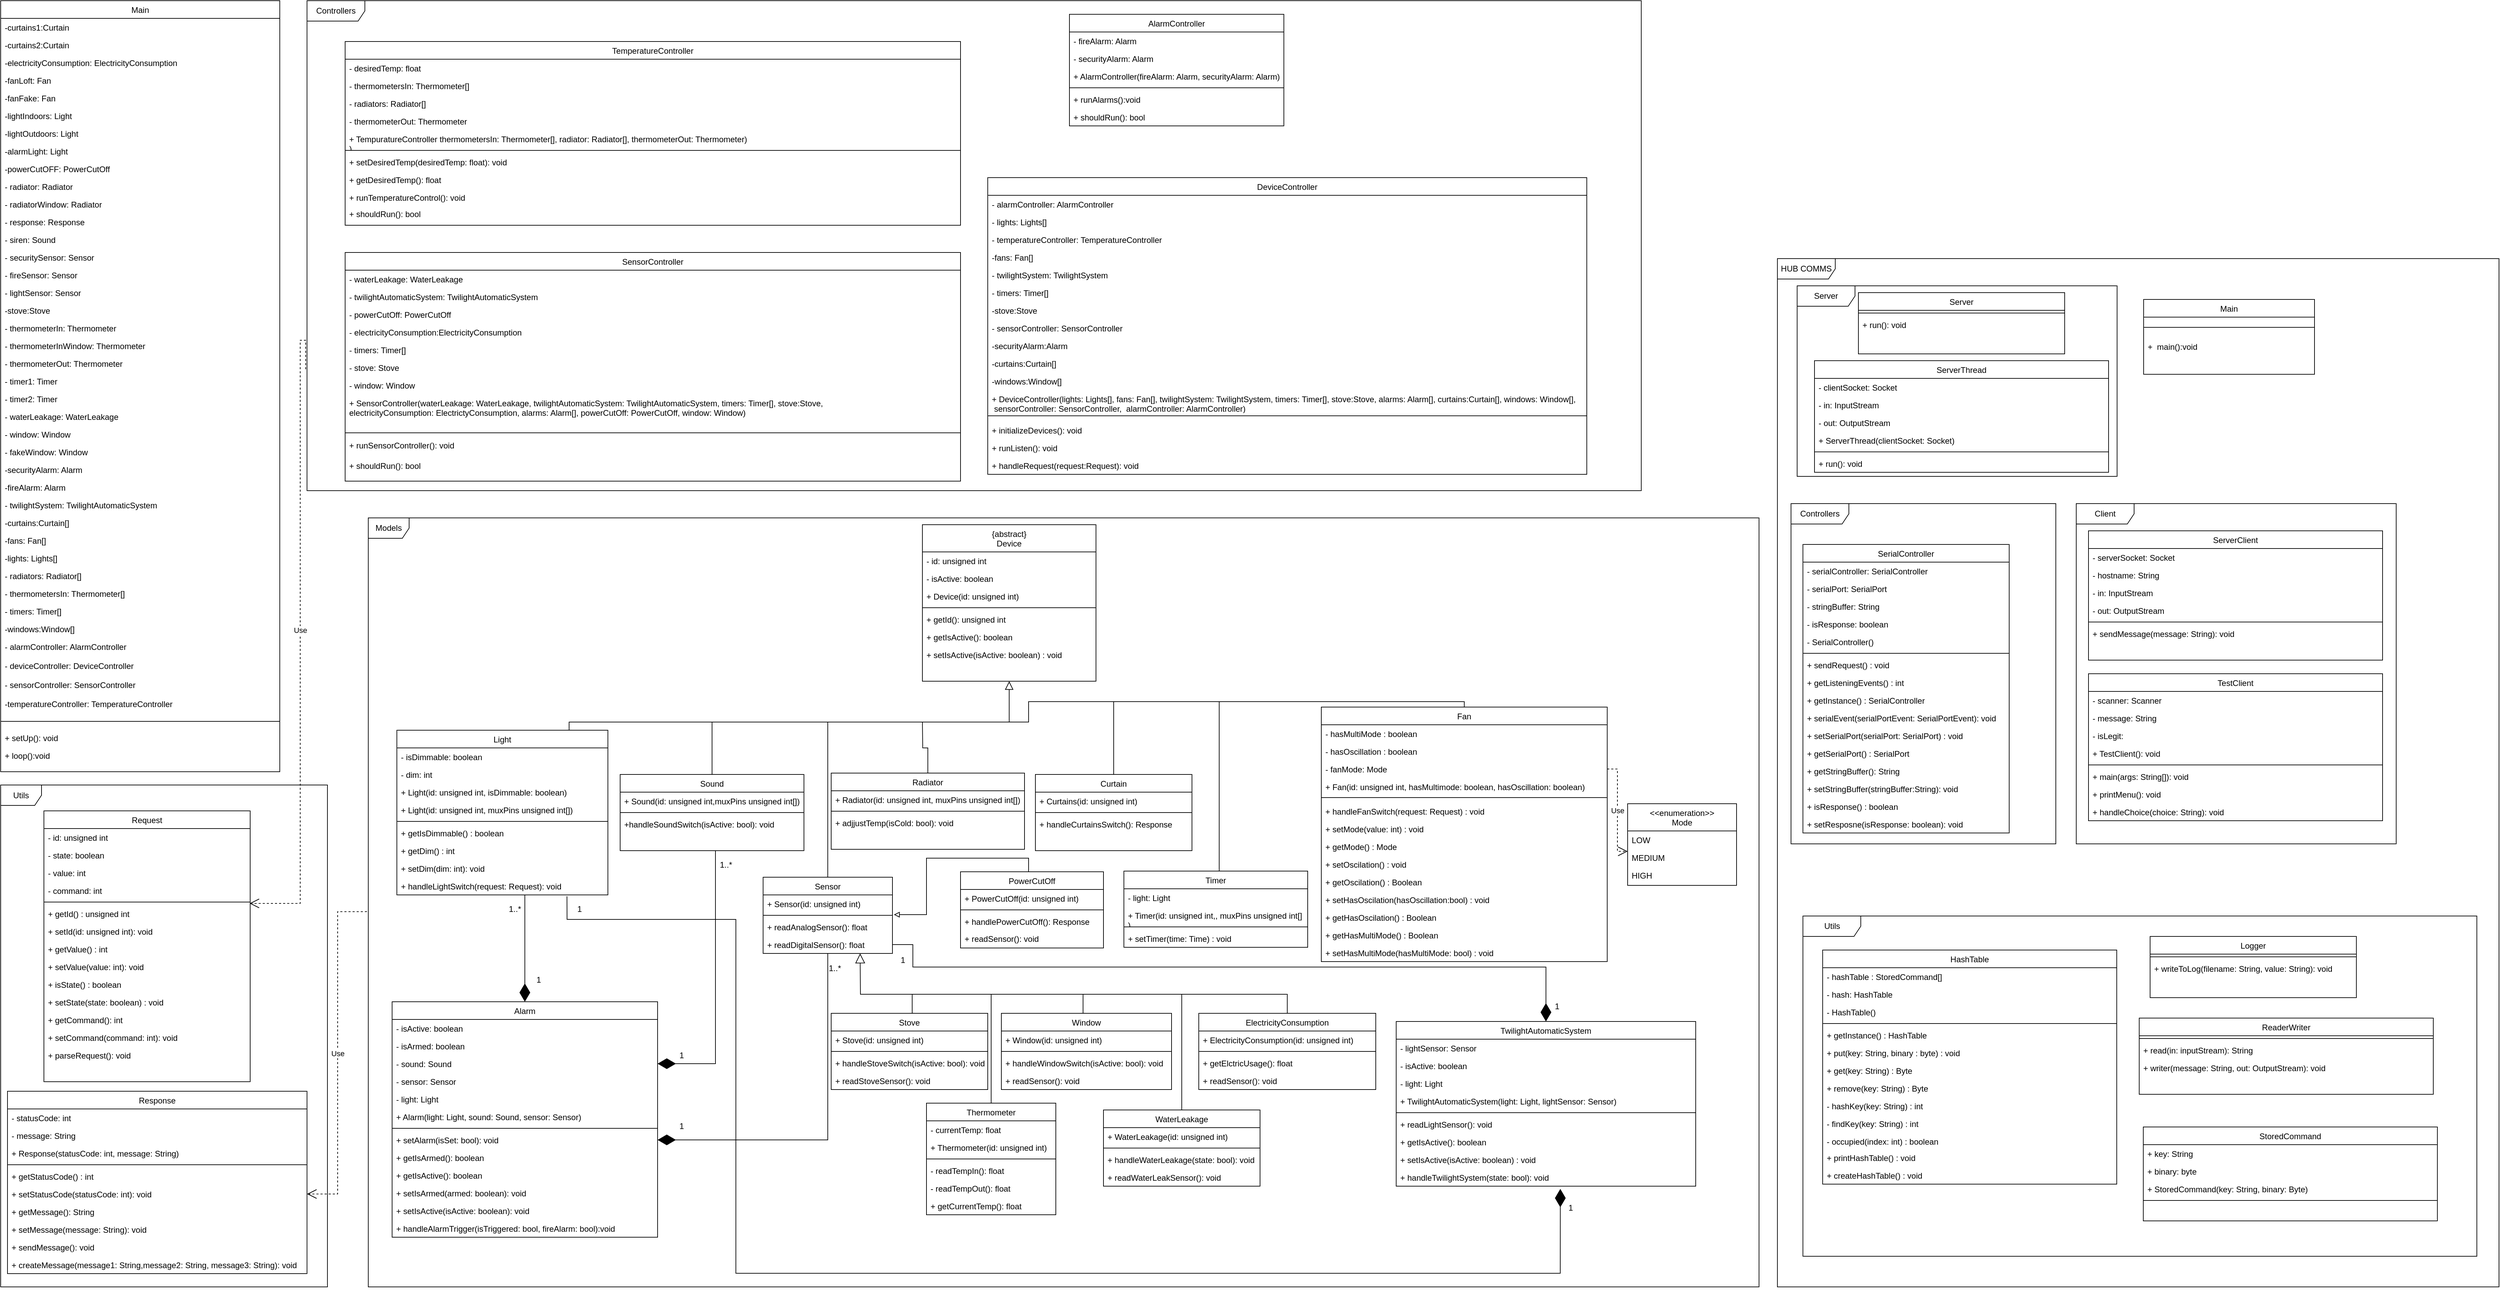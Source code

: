 <mxfile version="15.8.7" type="device" pages="2"><diagram id="C5RBs43oDa-KdzZeNtuy" name="Page-1"><mxGraphModel dx="4596" dy="2394" grid="1" gridSize="10" guides="1" tooltips="1" connect="1" arrows="1" fold="1" page="1" pageScale="1" pageWidth="827" pageHeight="1169" math="0" shadow="0"><root><mxCell id="WIyWlLk6GJQsqaUBKTNV-0"/><mxCell id="WIyWlLk6GJQsqaUBKTNV-1" parent="WIyWlLk6GJQsqaUBKTNV-0"/><mxCell id="apW07KGClmK9L2_TvDyd-1" value="Controllers" style="shape=umlFrame;whiteSpace=wrap;html=1;width=85;height=30;" parent="WIyWlLk6GJQsqaUBKTNV-1" vertex="1"><mxGeometry x="-1160" y="-760" width="1960" height="720" as="geometry"/></mxCell><mxCell id="pFQ6doCh6rSl59jZhcS7-0" value="HUB COMMS" style="shape=umlFrame;whiteSpace=wrap;html=1;width=85;height=30;" parent="WIyWlLk6GJQsqaUBKTNV-1" vertex="1"><mxGeometry x="1000" y="-381" width="1060" height="1511" as="geometry"/></mxCell><mxCell id="pFQ6doCh6rSl59jZhcS7-80" value="Server" style="shape=umlFrame;whiteSpace=wrap;html=1;width=85;height=30;" parent="WIyWlLk6GJQsqaUBKTNV-1" vertex="1"><mxGeometry x="1029" y="-341" width="470" height="280" as="geometry"/></mxCell><mxCell id="apW07KGClmK9L2_TvDyd-90" value="Utils" style="shape=umlFrame;whiteSpace=wrap;html=1;" parent="WIyWlLk6GJQsqaUBKTNV-1" vertex="1"><mxGeometry x="-1610" y="392.5" width="480" height="737.5" as="geometry"/></mxCell><mxCell id="5B8soTv5olwlH1tZF95E-53" value="Models" style="shape=umlFrame;whiteSpace=wrap;html=1;" parent="WIyWlLk6GJQsqaUBKTNV-1" vertex="1"><mxGeometry x="-1070" width="2043" height="1130" as="geometry"/></mxCell><mxCell id="zkfFHV4jXpPFQw0GAbJ--0" value="{abstract}&#10;Device" style="swimlane;fontStyle=0;align=center;verticalAlign=top;childLayout=stackLayout;horizontal=1;startSize=40;horizontalStack=0;resizeParent=1;resizeLast=0;collapsible=1;marginBottom=0;rounded=0;shadow=0;strokeWidth=1;" parent="WIyWlLk6GJQsqaUBKTNV-1" vertex="1"><mxGeometry x="-256" y="10" width="255" height="230" as="geometry"><mxRectangle x="230" y="140" width="160" height="26" as="alternateBounds"/></mxGeometry></mxCell><mxCell id="zkfFHV4jXpPFQw0GAbJ--1" value="- id: unsigned int" style="text;align=left;verticalAlign=top;spacingLeft=4;spacingRight=4;overflow=hidden;rotatable=0;points=[[0,0.5],[1,0.5]];portConstraint=eastwest;" parent="zkfFHV4jXpPFQw0GAbJ--0" vertex="1"><mxGeometry y="40" width="255" height="26" as="geometry"/></mxCell><mxCell id="5B8soTv5olwlH1tZF95E-75" value="- isActive: boolean" style="text;align=left;verticalAlign=top;spacingLeft=4;spacingRight=4;overflow=hidden;rotatable=0;points=[[0,0.5],[1,0.5]];portConstraint=eastwest;rounded=0;shadow=0;html=0;" parent="zkfFHV4jXpPFQw0GAbJ--0" vertex="1"><mxGeometry y="66" width="255" height="26" as="geometry"/></mxCell><mxCell id="omjaJv-5eXDw9U8dP8X3-4" value="+ Device(id: unsigned int)" style="text;align=left;verticalAlign=top;spacingLeft=4;spacingRight=4;overflow=hidden;rotatable=0;points=[[0,0.5],[1,0.5]];portConstraint=eastwest;rounded=0;shadow=0;html=0;" parent="zkfFHV4jXpPFQw0GAbJ--0" vertex="1"><mxGeometry y="92" width="255" height="26" as="geometry"/></mxCell><mxCell id="zkfFHV4jXpPFQw0GAbJ--4" value="" style="line;html=1;strokeWidth=1;align=left;verticalAlign=middle;spacingTop=-1;spacingLeft=3;spacingRight=3;rotatable=0;labelPosition=right;points=[];portConstraint=eastwest;" parent="zkfFHV4jXpPFQw0GAbJ--0" vertex="1"><mxGeometry y="118" width="255" height="8" as="geometry"/></mxCell><mxCell id="zkfFHV4jXpPFQw0GAbJ--5" value="+ getId(): unsigned int " style="text;align=left;verticalAlign=top;spacingLeft=4;spacingRight=4;overflow=hidden;rotatable=0;points=[[0,0.5],[1,0.5]];portConstraint=eastwest;" parent="zkfFHV4jXpPFQw0GAbJ--0" vertex="1"><mxGeometry y="126" width="255" height="26" as="geometry"/></mxCell><mxCell id="5B8soTv5olwlH1tZF95E-63" value="+ getIsActive(): boolean" style="text;align=left;verticalAlign=top;spacingLeft=4;spacingRight=4;overflow=hidden;rotatable=0;points=[[0,0.5],[1,0.5]];portConstraint=eastwest;fontStyle=0" parent="zkfFHV4jXpPFQw0GAbJ--0" vertex="1"><mxGeometry y="152" width="255" height="26" as="geometry"/></mxCell><mxCell id="5B8soTv5olwlH1tZF95E-64" value="+ setIsActive(isActive: boolean) : void&#10;" style="text;align=left;verticalAlign=top;spacingLeft=4;spacingRight=4;overflow=hidden;rotatable=0;points=[[0,0.5],[1,0.5]];portConstraint=eastwest;" parent="zkfFHV4jXpPFQw0GAbJ--0" vertex="1"><mxGeometry y="178" width="255" height="26" as="geometry"/></mxCell><mxCell id="zkfFHV4jXpPFQw0GAbJ--6" value="Alarm" style="swimlane;fontStyle=0;align=center;verticalAlign=top;childLayout=stackLayout;horizontal=1;startSize=26;horizontalStack=0;resizeParent=1;resizeLast=0;collapsible=1;marginBottom=0;rounded=0;shadow=0;strokeWidth=1;" parent="WIyWlLk6GJQsqaUBKTNV-1" vertex="1"><mxGeometry x="-1035" y="711" width="390" height="346" as="geometry"><mxRectangle x="130" y="380" width="160" height="26" as="alternateBounds"/></mxGeometry></mxCell><mxCell id="zkfFHV4jXpPFQw0GAbJ--7" value="- isActive: boolean" style="text;align=left;verticalAlign=top;spacingLeft=4;spacingRight=4;overflow=hidden;rotatable=0;points=[[0,0.5],[1,0.5]];portConstraint=eastwest;" parent="zkfFHV4jXpPFQw0GAbJ--6" vertex="1"><mxGeometry y="26" width="390" height="26" as="geometry"/></mxCell><mxCell id="HE2atEq4IYnIvUiU7jas-24" value="- isArmed: boolean" style="text;align=left;verticalAlign=top;spacingLeft=4;spacingRight=4;overflow=hidden;rotatable=0;points=[[0,0.5],[1,0.5]];portConstraint=eastwest;" parent="zkfFHV4jXpPFQw0GAbJ--6" vertex="1"><mxGeometry y="52" width="390" height="26" as="geometry"/></mxCell><mxCell id="zkfFHV4jXpPFQw0GAbJ--8" value="- sound: Sound" style="text;align=left;verticalAlign=top;spacingLeft=4;spacingRight=4;overflow=hidden;rotatable=0;points=[[0,0.5],[1,0.5]];portConstraint=eastwest;rounded=0;shadow=0;html=0;" parent="zkfFHV4jXpPFQw0GAbJ--6" vertex="1"><mxGeometry y="78" width="390" height="26" as="geometry"/></mxCell><mxCell id="5B8soTv5olwlH1tZF95E-72" value="- sensor: Sensor" style="text;align=left;verticalAlign=top;spacingLeft=4;spacingRight=4;overflow=hidden;rotatable=0;points=[[0,0.5],[1,0.5]];portConstraint=eastwest;rounded=0;shadow=0;html=0;" parent="zkfFHV4jXpPFQw0GAbJ--6" vertex="1"><mxGeometry y="104" width="390" height="26" as="geometry"/></mxCell><mxCell id="5B8soTv5olwlH1tZF95E-57" value="- light: Light" style="text;align=left;verticalAlign=top;spacingLeft=4;spacingRight=4;overflow=hidden;rotatable=0;points=[[0,0.5],[1,0.5]];portConstraint=eastwest;rounded=0;shadow=0;html=0;" parent="zkfFHV4jXpPFQw0GAbJ--6" vertex="1"><mxGeometry y="130" width="390" height="26" as="geometry"/></mxCell><mxCell id="5B8soTv5olwlH1tZF95E-71" value="+ Alarm(light: Light, sound: Sound, sensor: Sensor)" style="text;align=left;verticalAlign=top;spacingLeft=4;spacingRight=4;overflow=hidden;rotatable=0;points=[[0,0.5],[1,0.5]];portConstraint=eastwest;rounded=0;shadow=0;html=0;" parent="zkfFHV4jXpPFQw0GAbJ--6" vertex="1"><mxGeometry y="156" width="390" height="26" as="geometry"/></mxCell><mxCell id="zkfFHV4jXpPFQw0GAbJ--9" value="" style="line;html=1;strokeWidth=1;align=left;verticalAlign=middle;spacingTop=-1;spacingLeft=3;spacingRight=3;rotatable=0;labelPosition=right;points=[];portConstraint=eastwest;" parent="zkfFHV4jXpPFQw0GAbJ--6" vertex="1"><mxGeometry y="182" width="390" height="8" as="geometry"/></mxCell><mxCell id="zkfFHV4jXpPFQw0GAbJ--10" value="+ setAlarm(isSet: bool): void" style="text;align=left;verticalAlign=top;spacingLeft=4;spacingRight=4;overflow=hidden;rotatable=0;points=[[0,0.5],[1,0.5]];portConstraint=eastwest;fontStyle=0" parent="zkfFHV4jXpPFQw0GAbJ--6" vertex="1"><mxGeometry y="190" width="390" height="26" as="geometry"/></mxCell><mxCell id="5B8soTv5olwlH1tZF95E-73" value="+ getIsArmed(): boolean" style="text;align=left;verticalAlign=top;spacingLeft=4;spacingRight=4;overflow=hidden;rotatable=0;points=[[0,0.5],[1,0.5]];portConstraint=eastwest;" parent="zkfFHV4jXpPFQw0GAbJ--6" vertex="1"><mxGeometry y="216" width="390" height="26" as="geometry"/></mxCell><mxCell id="HE2atEq4IYnIvUiU7jas-25" value="+ getIsActive(): boolean" style="text;align=left;verticalAlign=top;spacingLeft=4;spacingRight=4;overflow=hidden;rotatable=0;points=[[0,0.5],[1,0.5]];portConstraint=eastwest;" parent="zkfFHV4jXpPFQw0GAbJ--6" vertex="1"><mxGeometry y="242" width="390" height="26" as="geometry"/></mxCell><mxCell id="HE2atEq4IYnIvUiU7jas-26" value="+ setIsArmed(armed: boolean): void" style="text;align=left;verticalAlign=top;spacingLeft=4;spacingRight=4;overflow=hidden;rotatable=0;points=[[0,0.5],[1,0.5]];portConstraint=eastwest;" parent="zkfFHV4jXpPFQw0GAbJ--6" vertex="1"><mxGeometry y="268" width="390" height="26" as="geometry"/></mxCell><mxCell id="omjaJv-5eXDw9U8dP8X3-19" value="+ setIsActive(isActive: boolean): void" style="text;align=left;verticalAlign=top;spacingLeft=4;spacingRight=4;overflow=hidden;rotatable=0;points=[[0,0.5],[1,0.5]];portConstraint=eastwest;" parent="zkfFHV4jXpPFQw0GAbJ--6" vertex="1"><mxGeometry y="294" width="390" height="26" as="geometry"/></mxCell><mxCell id="HEWJCWUCK1rH2p3jo8sL-19" value="+ handleAlarmTrigger(isTriggered: bool, fireAlarm: bool):void " style="text;align=left;verticalAlign=top;spacingLeft=4;spacingRight=4;overflow=hidden;rotatable=0;points=[[0,0.5],[1,0.5]];portConstraint=eastwest;" parent="zkfFHV4jXpPFQw0GAbJ--6" vertex="1"><mxGeometry y="320" width="390" height="26" as="geometry"/></mxCell><mxCell id="zkfFHV4jXpPFQw0GAbJ--12" value="" style="endArrow=block;endSize=10;endFill=0;shadow=0;strokeWidth=1;rounded=0;edgeStyle=elbowEdgeStyle;elbow=vertical;exitX=0.5;exitY=0;exitDx=0;exitDy=0;" parent="WIyWlLk6GJQsqaUBKTNV-1" source="5B8soTv5olwlH1tZF95E-27" target="zkfFHV4jXpPFQw0GAbJ--0" edge="1"><mxGeometry width="160" relative="1" as="geometry"><mxPoint x="-330" y="400" as="sourcePoint"/><mxPoint x="-470" y="193" as="targetPoint"/><Array as="points"><mxPoint x="-520" y="300"/><mxPoint x="-350" y="300"/></Array></mxGeometry></mxCell><mxCell id="5B8soTv5olwlH1tZF95E-7" style="edgeStyle=orthogonalEdgeStyle;rounded=0;orthogonalLoop=1;jettySize=auto;html=1;exitX=0.5;exitY=0;exitDx=0;exitDy=0;endArrow=none;endFill=0;" parent="WIyWlLk6GJQsqaUBKTNV-1" source="5B8soTv5olwlH1tZF95E-0" edge="1"><mxGeometry relative="1" as="geometry"><mxPoint x="-420" y="300" as="targetPoint"/><Array as="points"><mxPoint x="-775" y="300"/></Array></mxGeometry></mxCell><mxCell id="5B8soTv5olwlH1tZF95E-0" value="Light" style="swimlane;fontStyle=0;align=center;verticalAlign=top;childLayout=stackLayout;horizontal=1;startSize=26;horizontalStack=0;resizeParent=1;resizeLast=0;collapsible=1;marginBottom=0;rounded=0;shadow=0;strokeWidth=1;" parent="WIyWlLk6GJQsqaUBKTNV-1" vertex="1"><mxGeometry x="-1028" y="312" width="310" height="242" as="geometry"><mxRectangle x="130" y="380" width="160" height="26" as="alternateBounds"/></mxGeometry></mxCell><mxCell id="5B8soTv5olwlH1tZF95E-1" value="- isDimmable: boolean" style="text;align=left;verticalAlign=top;spacingLeft=4;spacingRight=4;overflow=hidden;rotatable=0;points=[[0,0.5],[1,0.5]];portConstraint=eastwest;" parent="5B8soTv5olwlH1tZF95E-0" vertex="1"><mxGeometry y="26" width="310" height="26" as="geometry"/></mxCell><mxCell id="5B8soTv5olwlH1tZF95E-74" value="- dim: int" style="text;align=left;verticalAlign=top;spacingLeft=4;spacingRight=4;overflow=hidden;rotatable=0;points=[[0,0.5],[1,0.5]];portConstraint=eastwest;rounded=0;shadow=0;html=0;" parent="5B8soTv5olwlH1tZF95E-0" vertex="1"><mxGeometry y="52" width="310" height="26" as="geometry"/></mxCell><mxCell id="QDtoxbtOQHZudCONMdDj-1" value="+ Light(id: unsigned int, isDimmable: boolean)" style="text;align=left;verticalAlign=top;spacingLeft=4;spacingRight=4;overflow=hidden;rotatable=0;points=[[0,0.5],[1,0.5]];portConstraint=eastwest;rounded=0;shadow=0;html=0;" parent="5B8soTv5olwlH1tZF95E-0" vertex="1"><mxGeometry y="78" width="310" height="26" as="geometry"/></mxCell><mxCell id="5B8soTv5olwlH1tZF95E-2" value="+ Light(id: unsigned int, muxPins unsigned int[])" style="text;align=left;verticalAlign=top;spacingLeft=4;spacingRight=4;overflow=hidden;rotatable=0;points=[[0,0.5],[1,0.5]];portConstraint=eastwest;rounded=0;shadow=0;html=0;" parent="5B8soTv5olwlH1tZF95E-0" vertex="1"><mxGeometry y="104" width="310" height="26" as="geometry"/></mxCell><mxCell id="5B8soTv5olwlH1tZF95E-3" value="" style="line;html=1;strokeWidth=1;align=left;verticalAlign=middle;spacingTop=-1;spacingLeft=3;spacingRight=3;rotatable=0;labelPosition=right;points=[];portConstraint=eastwest;" parent="5B8soTv5olwlH1tZF95E-0" vertex="1"><mxGeometry y="130" width="310" height="8" as="geometry"/></mxCell><mxCell id="5B8soTv5olwlH1tZF95E-4" value="+ getIsDimmable() : boolean" style="text;align=left;verticalAlign=top;spacingLeft=4;spacingRight=4;overflow=hidden;rotatable=0;points=[[0,0.5],[1,0.5]];portConstraint=eastwest;fontStyle=0" parent="5B8soTv5olwlH1tZF95E-0" vertex="1"><mxGeometry y="138" width="310" height="26" as="geometry"/></mxCell><mxCell id="5B8soTv5olwlH1tZF95E-79" value="+ getDim() : int" style="text;align=left;verticalAlign=top;spacingLeft=4;spacingRight=4;overflow=hidden;rotatable=0;points=[[0,0.5],[1,0.5]];portConstraint=eastwest;fontStyle=0" parent="5B8soTv5olwlH1tZF95E-0" vertex="1"><mxGeometry y="164" width="310" height="26" as="geometry"/></mxCell><mxCell id="5B8soTv5olwlH1tZF95E-5" value="+ setDim(dim: int): void" style="text;align=left;verticalAlign=top;spacingLeft=4;spacingRight=4;overflow=hidden;rotatable=0;points=[[0,0.5],[1,0.5]];portConstraint=eastwest;" parent="5B8soTv5olwlH1tZF95E-0" vertex="1"><mxGeometry y="190" width="310" height="26" as="geometry"/></mxCell><mxCell id="omjaJv-5eXDw9U8dP8X3-22" value="+ handleLightSwitch(request: Request): void" style="text;align=left;verticalAlign=top;spacingLeft=4;spacingRight=4;overflow=hidden;rotatable=0;points=[[0,0.5],[1,0.5]];portConstraint=eastwest;" parent="5B8soTv5olwlH1tZF95E-0" vertex="1"><mxGeometry y="216" width="310" height="26" as="geometry"/></mxCell><mxCell id="5B8soTv5olwlH1tZF95E-70" style="edgeStyle=orthogonalEdgeStyle;rounded=0;orthogonalLoop=1;jettySize=auto;html=1;exitX=0.5;exitY=0;exitDx=0;exitDy=0;endArrow=none;endFill=0;" parent="WIyWlLk6GJQsqaUBKTNV-1" source="5B8soTv5olwlH1tZF95E-10" edge="1"><mxGeometry relative="1" as="geometry"><mxPoint x="-120" y="300" as="targetPoint"/><Array as="points"><mxPoint x="540" y="270"/><mxPoint x="-100" y="270"/><mxPoint x="-100" y="300"/></Array></mxGeometry></mxCell><mxCell id="5B8soTv5olwlH1tZF95E-10" value="Fan" style="swimlane;fontStyle=0;align=center;verticalAlign=top;childLayout=stackLayout;horizontal=1;startSize=26;horizontalStack=0;resizeParent=1;resizeLast=0;collapsible=1;marginBottom=0;rounded=0;shadow=0;strokeWidth=1;" parent="WIyWlLk6GJQsqaUBKTNV-1" vertex="1"><mxGeometry x="330" y="278" width="420" height="374" as="geometry"><mxRectangle x="130" y="380" width="160" height="26" as="alternateBounds"/></mxGeometry></mxCell><mxCell id="5B8soTv5olwlH1tZF95E-11" value="- hasMultiMode : boolean" style="text;align=left;verticalAlign=top;spacingLeft=4;spacingRight=4;overflow=hidden;rotatable=0;points=[[0,0.5],[1,0.5]];portConstraint=eastwest;" parent="5B8soTv5olwlH1tZF95E-10" vertex="1"><mxGeometry y="26" width="420" height="26" as="geometry"/></mxCell><mxCell id="5B8soTv5olwlH1tZF95E-12" value="- hasOscillation : boolean" style="text;align=left;verticalAlign=top;spacingLeft=4;spacingRight=4;overflow=hidden;rotatable=0;points=[[0,0.5],[1,0.5]];portConstraint=eastwest;rounded=0;shadow=0;html=0;" parent="5B8soTv5olwlH1tZF95E-10" vertex="1"><mxGeometry y="52" width="420" height="26" as="geometry"/></mxCell><mxCell id="5B8soTv5olwlH1tZF95E-24" value="- fanMode: Mode" style="text;align=left;verticalAlign=top;spacingLeft=4;spacingRight=4;overflow=hidden;rotatable=0;points=[[0,0.5],[1,0.5]];portConstraint=eastwest;rounded=0;shadow=0;html=0;" parent="5B8soTv5olwlH1tZF95E-10" vertex="1"><mxGeometry y="78" width="420" height="26" as="geometry"/></mxCell><mxCell id="5B8soTv5olwlH1tZF95E-51" value="+ Fan(id: unsigned int, hasMultimode: boolean, hasOscillation: boolean)" style="text;align=left;verticalAlign=top;spacingLeft=4;spacingRight=4;overflow=hidden;rotatable=0;points=[[0,0.5],[1,0.5]];portConstraint=eastwest;rounded=0;shadow=0;html=0;" parent="5B8soTv5olwlH1tZF95E-10" vertex="1"><mxGeometry y="104" width="420" height="22" as="geometry"/></mxCell><mxCell id="5B8soTv5olwlH1tZF95E-13" value="" style="line;html=1;strokeWidth=1;align=left;verticalAlign=middle;spacingTop=-1;spacingLeft=3;spacingRight=3;rotatable=0;labelPosition=right;points=[];portConstraint=eastwest;" parent="5B8soTv5olwlH1tZF95E-10" vertex="1"><mxGeometry y="126" width="420" height="14" as="geometry"/></mxCell><mxCell id="QDtoxbtOQHZudCONMdDj-0" value="+ handleFanSwitch(request: Request) : void" style="text;align=left;verticalAlign=top;spacingLeft=4;spacingRight=4;overflow=hidden;rotatable=0;points=[[0,0.5],[1,0.5]];portConstraint=eastwest;fontStyle=0" parent="5B8soTv5olwlH1tZF95E-10" vertex="1"><mxGeometry y="140" width="420" height="26" as="geometry"/></mxCell><mxCell id="5B8soTv5olwlH1tZF95E-14" value="+ setMode(value: int) : void" style="text;align=left;verticalAlign=top;spacingLeft=4;spacingRight=4;overflow=hidden;rotatable=0;points=[[0,0.5],[1,0.5]];portConstraint=eastwest;fontStyle=0" parent="5B8soTv5olwlH1tZF95E-10" vertex="1"><mxGeometry y="166" width="420" height="26" as="geometry"/></mxCell><mxCell id="5B8soTv5olwlH1tZF95E-82" value="+ getMode() : Mode" style="text;align=left;verticalAlign=top;spacingLeft=4;spacingRight=4;overflow=hidden;rotatable=0;points=[[0,0.5],[1,0.5]];portConstraint=eastwest;fontStyle=0" parent="5B8soTv5olwlH1tZF95E-10" vertex="1"><mxGeometry y="192" width="420" height="26" as="geometry"/></mxCell><mxCell id="5B8soTv5olwlH1tZF95E-44" value="+ setOscilation() : void" style="text;align=left;verticalAlign=top;spacingLeft=4;spacingRight=4;overflow=hidden;rotatable=0;points=[[0,0.5],[1,0.5]];portConstraint=eastwest;" parent="5B8soTv5olwlH1tZF95E-10" vertex="1"><mxGeometry y="218" width="420" height="26" as="geometry"/></mxCell><mxCell id="5B8soTv5olwlH1tZF95E-83" value="+ getOscilation() : Boolean" style="text;align=left;verticalAlign=top;spacingLeft=4;spacingRight=4;overflow=hidden;rotatable=0;points=[[0,0.5],[1,0.5]];portConstraint=eastwest;" parent="5B8soTv5olwlH1tZF95E-10" vertex="1"><mxGeometry y="244" width="420" height="26" as="geometry"/></mxCell><mxCell id="J7wT-ykjC1zUVtwaVee4-50" value="+ setHasOscilation(hasOscillation:bool) : void" style="text;align=left;verticalAlign=top;spacingLeft=4;spacingRight=4;overflow=hidden;rotatable=0;points=[[0,0.5],[1,0.5]];portConstraint=eastwest;" vertex="1" parent="5B8soTv5olwlH1tZF95E-10"><mxGeometry y="270" width="420" height="26" as="geometry"/></mxCell><mxCell id="5B8soTv5olwlH1tZF95E-84" value="+ getHasOscilation() : Boolean" style="text;align=left;verticalAlign=top;spacingLeft=4;spacingRight=4;overflow=hidden;rotatable=0;points=[[0,0.5],[1,0.5]];portConstraint=eastwest;" parent="5B8soTv5olwlH1tZF95E-10" vertex="1"><mxGeometry y="296" width="420" height="26" as="geometry"/></mxCell><mxCell id="5B8soTv5olwlH1tZF95E-85" value="+ getHasMultiMode() : Boolean" style="text;align=left;verticalAlign=top;spacingLeft=4;spacingRight=4;overflow=hidden;rotatable=0;points=[[0,0.5],[1,0.5]];portConstraint=eastwest;" parent="5B8soTv5olwlH1tZF95E-10" vertex="1"><mxGeometry y="322" width="420" height="26" as="geometry"/></mxCell><mxCell id="J7wT-ykjC1zUVtwaVee4-49" value="+ setHasMultiMode(hasMultiMode: bool) : void" style="text;align=left;verticalAlign=top;spacingLeft=4;spacingRight=4;overflow=hidden;rotatable=0;points=[[0,0.5],[1,0.5]];portConstraint=eastwest;" vertex="1" parent="5B8soTv5olwlH1tZF95E-10"><mxGeometry y="348" width="420" height="26" as="geometry"/></mxCell><mxCell id="5B8soTv5olwlH1tZF95E-16" value="&lt;&lt;enumeration&gt;&gt;&#10;Mode" style="swimlane;fontStyle=0;align=center;verticalAlign=top;childLayout=stackLayout;horizontal=1;startSize=40;horizontalStack=0;resizeParent=1;resizeLast=0;collapsible=1;marginBottom=0;rounded=0;shadow=0;strokeWidth=1;" parent="WIyWlLk6GJQsqaUBKTNV-1" vertex="1"><mxGeometry x="780" y="420" width="160" height="120" as="geometry"><mxRectangle x="130" y="380" width="160" height="26" as="alternateBounds"/></mxGeometry></mxCell><mxCell id="5B8soTv5olwlH1tZF95E-17" value="LOW" style="text;align=left;verticalAlign=top;spacingLeft=4;spacingRight=4;overflow=hidden;rotatable=0;points=[[0,0.5],[1,0.5]];portConstraint=eastwest;" parent="5B8soTv5olwlH1tZF95E-16" vertex="1"><mxGeometry y="40" width="160" height="26" as="geometry"/></mxCell><mxCell id="5B8soTv5olwlH1tZF95E-18" value="MEDIUM" style="text;align=left;verticalAlign=top;spacingLeft=4;spacingRight=4;overflow=hidden;rotatable=0;points=[[0,0.5],[1,0.5]];portConstraint=eastwest;rounded=0;shadow=0;html=0;" parent="5B8soTv5olwlH1tZF95E-16" vertex="1"><mxGeometry y="66" width="160" height="26" as="geometry"/></mxCell><mxCell id="5B8soTv5olwlH1tZF95E-22" value="HIGH" style="text;align=left;verticalAlign=top;spacingLeft=4;spacingRight=4;overflow=hidden;rotatable=0;points=[[0,0.5],[1,0.5]];portConstraint=eastwest;rounded=0;shadow=0;html=0;" parent="5B8soTv5olwlH1tZF95E-16" vertex="1"><mxGeometry y="92" width="160" height="26" as="geometry"/></mxCell><mxCell id="5B8soTv5olwlH1tZF95E-26" value="Use" style="endArrow=open;endSize=12;dashed=1;html=1;rounded=0;edgeStyle=orthogonalEdgeStyle;entryX=0;entryY=0.154;entryDx=0;entryDy=0;entryPerimeter=0;exitX=1;exitY=0.5;exitDx=0;exitDy=0;" parent="WIyWlLk6GJQsqaUBKTNV-1" source="5B8soTv5olwlH1tZF95E-24" target="5B8soTv5olwlH1tZF95E-18" edge="1"><mxGeometry width="160" relative="1" as="geometry"><mxPoint x="-110" y="418.5" as="sourcePoint"/><mxPoint x="50" y="418.5" as="targetPoint"/></mxGeometry></mxCell><mxCell id="5B8soTv5olwlH1tZF95E-27" value="Sound" style="swimlane;fontStyle=0;align=center;verticalAlign=top;childLayout=stackLayout;horizontal=1;startSize=26;horizontalStack=0;resizeParent=1;resizeLast=0;collapsible=1;marginBottom=0;rounded=0;shadow=0;strokeWidth=1;" parent="WIyWlLk6GJQsqaUBKTNV-1" vertex="1"><mxGeometry x="-700" y="377" width="270" height="112" as="geometry"><mxRectangle x="130" y="380" width="160" height="26" as="alternateBounds"/></mxGeometry></mxCell><mxCell id="5B8soTv5olwlH1tZF95E-54" value="+ Sound(id: unsigned int,muxPins unsigned int[])" style="text;align=left;verticalAlign=top;spacingLeft=4;spacingRight=4;overflow=hidden;rotatable=0;points=[[0,0.5],[1,0.5]];portConstraint=eastwest;" parent="5B8soTv5olwlH1tZF95E-27" vertex="1"><mxGeometry y="26" width="270" height="26" as="geometry"/></mxCell><mxCell id="5B8soTv5olwlH1tZF95E-30" value="" style="line;html=1;strokeWidth=1;align=left;verticalAlign=middle;spacingTop=-1;spacingLeft=3;spacingRight=3;rotatable=0;labelPosition=right;points=[];portConstraint=eastwest;" parent="5B8soTv5olwlH1tZF95E-27" vertex="1"><mxGeometry y="52" width="270" height="8" as="geometry"/></mxCell><mxCell id="omjaJv-5eXDw9U8dP8X3-5" value="+handleSoundSwitch(isActive: bool): void" style="text;align=left;verticalAlign=top;spacingLeft=4;spacingRight=4;overflow=hidden;rotatable=0;points=[[0,0.5],[1,0.5]];portConstraint=eastwest;" parent="5B8soTv5olwlH1tZF95E-27" vertex="1"><mxGeometry y="60" width="270" height="26" as="geometry"/></mxCell><mxCell id="5B8soTv5olwlH1tZF95E-33" value="Response" style="swimlane;fontStyle=0;align=center;verticalAlign=top;childLayout=stackLayout;horizontal=1;startSize=26;horizontalStack=0;resizeParent=1;resizeLast=0;collapsible=1;marginBottom=0;rounded=0;shadow=0;strokeWidth=1;" parent="WIyWlLk6GJQsqaUBKTNV-1" vertex="1"><mxGeometry x="-1600" y="842.5" width="440" height="268" as="geometry"><mxRectangle x="550" y="140" width="160" height="26" as="alternateBounds"/></mxGeometry></mxCell><mxCell id="5B8soTv5olwlH1tZF95E-34" value="- statusCode: int" style="text;align=left;verticalAlign=top;spacingLeft=4;spacingRight=4;overflow=hidden;rotatable=0;points=[[0,0.5],[1,0.5]];portConstraint=eastwest;" parent="5B8soTv5olwlH1tZF95E-33" vertex="1"><mxGeometry y="26" width="440" height="26" as="geometry"/></mxCell><mxCell id="5B8soTv5olwlH1tZF95E-35" value="- message: String" style="text;align=left;verticalAlign=top;spacingLeft=4;spacingRight=4;overflow=hidden;rotatable=0;points=[[0,0.5],[1,0.5]];portConstraint=eastwest;rounded=0;shadow=0;html=0;" parent="5B8soTv5olwlH1tZF95E-33" vertex="1"><mxGeometry y="52" width="440" height="26" as="geometry"/></mxCell><mxCell id="5B8soTv5olwlH1tZF95E-36" value="+ Response(statusCode: int, message: String)" style="text;align=left;verticalAlign=top;spacingLeft=4;spacingRight=4;overflow=hidden;rotatable=0;points=[[0,0.5],[1,0.5]];portConstraint=eastwest;rounded=0;shadow=0;html=0;" parent="5B8soTv5olwlH1tZF95E-33" vertex="1"><mxGeometry y="78" width="440" height="26" as="geometry"/></mxCell><mxCell id="5B8soTv5olwlH1tZF95E-39" value="" style="line;html=1;strokeWidth=1;align=left;verticalAlign=middle;spacingTop=-1;spacingLeft=3;spacingRight=3;rotatable=0;labelPosition=right;points=[];portConstraint=eastwest;" parent="5B8soTv5olwlH1tZF95E-33" vertex="1"><mxGeometry y="104" width="440" height="8" as="geometry"/></mxCell><mxCell id="5B8soTv5olwlH1tZF95E-40" value="+ getStatusCode() : int" style="text;align=left;verticalAlign=top;spacingLeft=4;spacingRight=4;overflow=hidden;rotatable=0;points=[[0,0.5],[1,0.5]];portConstraint=eastwest;" parent="5B8soTv5olwlH1tZF95E-33" vertex="1"><mxGeometry y="112" width="440" height="26" as="geometry"/></mxCell><mxCell id="5B8soTv5olwlH1tZF95E-41" value="+ setStatusCode(statusCode: int): void" style="text;align=left;verticalAlign=top;spacingLeft=4;spacingRight=4;overflow=hidden;rotatable=0;points=[[0,0.5],[1,0.5]];portConstraint=eastwest;" parent="5B8soTv5olwlH1tZF95E-33" vertex="1"><mxGeometry y="138" width="440" height="26" as="geometry"/></mxCell><mxCell id="5B8soTv5olwlH1tZF95E-42" value="+ getMessage(): String" style="text;align=left;verticalAlign=top;spacingLeft=4;spacingRight=4;overflow=hidden;rotatable=0;points=[[0,0.5],[1,0.5]];portConstraint=eastwest;" parent="5B8soTv5olwlH1tZF95E-33" vertex="1"><mxGeometry y="164" width="440" height="26" as="geometry"/></mxCell><mxCell id="5B8soTv5olwlH1tZF95E-43" value="+ setMessage(message: String): void" style="text;align=left;verticalAlign=top;spacingLeft=4;spacingRight=4;overflow=hidden;rotatable=0;points=[[0,0.5],[1,0.5]];portConstraint=eastwest;" parent="5B8soTv5olwlH1tZF95E-33" vertex="1"><mxGeometry y="190" width="440" height="26" as="geometry"/></mxCell><mxCell id="J7wT-ykjC1zUVtwaVee4-58" value="+ sendMessage(): void" style="text;align=left;verticalAlign=top;spacingLeft=4;spacingRight=4;overflow=hidden;rotatable=0;points=[[0,0.5],[1,0.5]];portConstraint=eastwest;" vertex="1" parent="5B8soTv5olwlH1tZF95E-33"><mxGeometry y="216" width="440" height="26" as="geometry"/></mxCell><mxCell id="J7wT-ykjC1zUVtwaVee4-57" value="+ createMessage(message1: String,message2: String, message3: String): void" style="text;align=left;verticalAlign=top;spacingLeft=4;spacingRight=4;overflow=hidden;rotatable=0;points=[[0,0.5],[1,0.5]];portConstraint=eastwest;" vertex="1" parent="5B8soTv5olwlH1tZF95E-33"><mxGeometry y="242" width="440" height="26" as="geometry"/></mxCell><mxCell id="5B8soTv5olwlH1tZF95E-45" value="" style="endArrow=diamondThin;endFill=1;endSize=24;html=1;rounded=0;edgeStyle=orthogonalEdgeStyle;entryX=1;entryY=0.5;entryDx=0;entryDy=0;exitX=0.5;exitY=1;exitDx=0;exitDy=0;" parent="WIyWlLk6GJQsqaUBKTNV-1" source="5B8soTv5olwlH1tZF95E-27" target="zkfFHV4jXpPFQw0GAbJ--8" edge="1"><mxGeometry width="160" relative="1" as="geometry"><mxPoint x="-370" y="580" as="sourcePoint"/><mxPoint x="-190" y="480" as="targetPoint"/><Array as="points"><mxPoint x="-560" y="489"/><mxPoint x="-560" y="802"/></Array></mxGeometry></mxCell><mxCell id="5B8soTv5olwlH1tZF95E-46" value="1" style="text;html=1;align=center;verticalAlign=middle;resizable=0;points=[];autosize=1;strokeColor=none;fillColor=none;" parent="WIyWlLk6GJQsqaUBKTNV-1" vertex="1"><mxGeometry x="-620" y="884" width="20" height="20" as="geometry"/></mxCell><mxCell id="5B8soTv5olwlH1tZF95E-47" value="1..*" style="text;html=1;align=center;verticalAlign=middle;resizable=0;points=[];autosize=1;strokeColor=none;fillColor=none;" parent="WIyWlLk6GJQsqaUBKTNV-1" vertex="1"><mxGeometry x="-560" y="500" width="30" height="20" as="geometry"/></mxCell><mxCell id="5B8soTv5olwlH1tZF95E-48" value="" style="endArrow=diamondThin;endFill=1;endSize=24;html=1;rounded=0;edgeStyle=orthogonalEdgeStyle;entryX=0.5;entryY=0;entryDx=0;entryDy=0;" parent="WIyWlLk6GJQsqaUBKTNV-1" source="omjaJv-5eXDw9U8dP8X3-22" target="zkfFHV4jXpPFQw0GAbJ--6" edge="1"><mxGeometry width="160" relative="1" as="geometry"><mxPoint x="-785" y="550" as="sourcePoint"/><mxPoint x="-190" y="480" as="targetPoint"/><Array as="points"><mxPoint x="-840" y="690"/></Array></mxGeometry></mxCell><mxCell id="5B8soTv5olwlH1tZF95E-49" value="1" style="text;html=1;align=center;verticalAlign=middle;resizable=0;points=[];autosize=1;strokeColor=none;fillColor=none;" parent="WIyWlLk6GJQsqaUBKTNV-1" vertex="1"><mxGeometry x="-830" y="668.75" width="20" height="20" as="geometry"/></mxCell><mxCell id="5B8soTv5olwlH1tZF95E-50" value="1..*" style="text;html=1;align=center;verticalAlign=middle;resizable=0;points=[];autosize=1;strokeColor=none;fillColor=none;" parent="WIyWlLk6GJQsqaUBKTNV-1" vertex="1"><mxGeometry x="-870" y="565" width="30" height="20" as="geometry"/></mxCell><mxCell id="5B8soTv5olwlH1tZF95E-65" style="edgeStyle=orthogonalEdgeStyle;rounded=0;orthogonalLoop=1;jettySize=auto;html=1;exitX=0.5;exitY=0;exitDx=0;exitDy=0;endArrow=none;endFill=0;" parent="WIyWlLk6GJQsqaUBKTNV-1" source="5B8soTv5olwlH1tZF95E-58" edge="1"><mxGeometry relative="1" as="geometry"><mxPoint x="-120" y="300" as="targetPoint"/><Array as="points"><mxPoint x="-395" y="300"/></Array></mxGeometry></mxCell><mxCell id="5B8soTv5olwlH1tZF95E-58" value="Sensor" style="swimlane;fontStyle=0;align=center;verticalAlign=top;childLayout=stackLayout;horizontal=1;startSize=26;horizontalStack=0;resizeParent=1;resizeLast=0;collapsible=1;marginBottom=0;rounded=0;shadow=0;strokeWidth=1;" parent="WIyWlLk6GJQsqaUBKTNV-1" vertex="1"><mxGeometry x="-490" y="528" width="190" height="112" as="geometry"><mxRectangle x="130" y="380" width="160" height="26" as="alternateBounds"/></mxGeometry></mxCell><mxCell id="5B8soTv5olwlH1tZF95E-61" value="+ Sensor(id: unsigned int)" style="text;align=left;verticalAlign=top;spacingLeft=4;spacingRight=4;overflow=hidden;rotatable=0;points=[[0,0.5],[1,0.5]];portConstraint=eastwest;rounded=0;shadow=0;html=0;" parent="5B8soTv5olwlH1tZF95E-58" vertex="1"><mxGeometry y="26" width="190" height="26" as="geometry"/></mxCell><mxCell id="5B8soTv5olwlH1tZF95E-62" value="" style="line;html=1;strokeWidth=1;align=left;verticalAlign=middle;spacingTop=-1;spacingLeft=3;spacingRight=3;rotatable=0;labelPosition=right;points=[];portConstraint=eastwest;" parent="5B8soTv5olwlH1tZF95E-58" vertex="1"><mxGeometry y="52" width="190" height="8" as="geometry"/></mxCell><mxCell id="apW07KGClmK9L2_TvDyd-36" value="+ readAnalogSensor(): float" style="text;align=left;verticalAlign=top;spacingLeft=4;spacingRight=4;overflow=hidden;rotatable=0;points=[[0,0.5],[1,0.5]];portConstraint=eastwest;rounded=0;shadow=0;html=0;" parent="5B8soTv5olwlH1tZF95E-58" vertex="1"><mxGeometry y="60" width="190" height="26" as="geometry"/></mxCell><mxCell id="HE2atEq4IYnIvUiU7jas-12" value="+ readDigitalSensor(): float" style="text;align=left;verticalAlign=top;spacingLeft=4;spacingRight=4;overflow=hidden;rotatable=0;points=[[0,0.5],[1,0.5]];portConstraint=eastwest;rounded=0;shadow=0;html=0;" parent="5B8soTv5olwlH1tZF95E-58" vertex="1"><mxGeometry y="86" width="190" height="26" as="geometry"/></mxCell><mxCell id="5B8soTv5olwlH1tZF95E-66" value="" style="endArrow=diamondThin;endFill=1;endSize=24;html=1;rounded=0;edgeStyle=orthogonalEdgeStyle;entryX=1;entryY=0.5;entryDx=0;entryDy=0;startArrow=none;exitX=0.5;exitY=1;exitDx=0;exitDy=0;" parent="WIyWlLk6GJQsqaUBKTNV-1" source="5B8soTv5olwlH1tZF95E-58" target="zkfFHV4jXpPFQw0GAbJ--10" edge="1"><mxGeometry width="160" relative="1" as="geometry"><mxPoint x="-500" y="702" as="sourcePoint"/><mxPoint x="260" y="580" as="targetPoint"/><Array as="points"><mxPoint x="-395" y="914"/></Array></mxGeometry></mxCell><mxCell id="5B8soTv5olwlH1tZF95E-67" value="1" style="text;html=1;align=center;verticalAlign=middle;resizable=0;points=[];autosize=1;strokeColor=none;fillColor=none;" parent="WIyWlLk6GJQsqaUBKTNV-1" vertex="1"><mxGeometry x="-620" y="780" width="20" height="20" as="geometry"/></mxCell><mxCell id="5B8soTv5olwlH1tZF95E-77" value="Use" style="endArrow=open;endSize=12;dashed=1;html=1;rounded=0;edgeStyle=orthogonalEdgeStyle;exitX=-0.001;exitY=0.512;exitDx=0;exitDy=0;exitPerimeter=0;entryX=1;entryY=0.5;entryDx=0;entryDy=0;" parent="WIyWlLk6GJQsqaUBKTNV-1" source="5B8soTv5olwlH1tZF95E-53" target="5B8soTv5olwlH1tZF95E-41" edge="1"><mxGeometry width="160" relative="1" as="geometry"><mxPoint x="-330" y="1261" as="sourcePoint"/><mxPoint x="-330" y="905" as="targetPoint"/></mxGeometry></mxCell><mxCell id="HE2atEq4IYnIvUiU7jas-8" style="edgeStyle=orthogonalEdgeStyle;rounded=0;orthogonalLoop=1;jettySize=auto;html=1;exitX=0.5;exitY=0;exitDx=0;exitDy=0;endArrow=none;endFill=0;" parent="WIyWlLk6GJQsqaUBKTNV-1" source="5B8soTv5olwlH1tZF95E-86" edge="1"><mxGeometry relative="1" as="geometry"><mxPoint x="-155" y="700" as="targetPoint"/></mxGeometry></mxCell><mxCell id="5B8soTv5olwlH1tZF95E-86" value="Thermometer" style="swimlane;fontStyle=0;align=center;verticalAlign=top;childLayout=stackLayout;horizontal=1;startSize=26;horizontalStack=0;resizeParent=1;resizeLast=0;collapsible=1;marginBottom=0;rounded=0;shadow=0;strokeWidth=1;" parent="WIyWlLk6GJQsqaUBKTNV-1" vertex="1"><mxGeometry x="-250" y="860" width="190" height="164" as="geometry"><mxRectangle x="130" y="380" width="160" height="26" as="alternateBounds"/></mxGeometry></mxCell><mxCell id="5B8soTv5olwlH1tZF95E-89" value="- currentTemp: float" style="text;align=left;verticalAlign=top;spacingLeft=4;spacingRight=4;overflow=hidden;rotatable=0;points=[[0,0.5],[1,0.5]];portConstraint=eastwest;rounded=0;shadow=0;html=0;" parent="5B8soTv5olwlH1tZF95E-86" vertex="1"><mxGeometry y="26" width="190" height="26" as="geometry"/></mxCell><mxCell id="5B8soTv5olwlH1tZF95E-87" value="+ Thermometer(id: unsigned int)" style="text;align=left;verticalAlign=top;spacingLeft=4;spacingRight=4;overflow=hidden;rotatable=0;points=[[0,0.5],[1,0.5]];portConstraint=eastwest;rounded=0;shadow=0;html=0;" parent="5B8soTv5olwlH1tZF95E-86" vertex="1"><mxGeometry y="52" width="190" height="26" as="geometry"/></mxCell><mxCell id="5B8soTv5olwlH1tZF95E-88" value="" style="line;html=1;strokeWidth=1;align=left;verticalAlign=middle;spacingTop=-1;spacingLeft=3;spacingRight=3;rotatable=0;labelPosition=right;points=[];portConstraint=eastwest;" parent="5B8soTv5olwlH1tZF95E-86" vertex="1"><mxGeometry y="78" width="190" height="8" as="geometry"/></mxCell><mxCell id="omjaJv-5eXDw9U8dP8X3-20" value="- readTempIn(): float" style="text;align=left;verticalAlign=top;spacingLeft=4;spacingRight=4;overflow=hidden;rotatable=0;points=[[0,0.5],[1,0.5]];portConstraint=eastwest;rounded=0;shadow=0;html=0;" parent="5B8soTv5olwlH1tZF95E-86" vertex="1"><mxGeometry y="86" width="190" height="26" as="geometry"/></mxCell><mxCell id="5B8soTv5olwlH1tZF95E-91" value="- readTempOut(): float" style="text;align=left;verticalAlign=top;spacingLeft=4;spacingRight=4;overflow=hidden;rotatable=0;points=[[0,0.5],[1,0.5]];portConstraint=eastwest;rounded=0;shadow=0;html=0;" parent="5B8soTv5olwlH1tZF95E-86" vertex="1"><mxGeometry y="112" width="190" height="26" as="geometry"/></mxCell><mxCell id="QDtoxbtOQHZudCONMdDj-3" value="+ getCurrentTemp(): float" style="text;align=left;verticalAlign=top;spacingLeft=4;spacingRight=4;overflow=hidden;rotatable=0;points=[[0,0.5],[1,0.5]];portConstraint=eastwest;rounded=0;shadow=0;html=0;" parent="5B8soTv5olwlH1tZF95E-86" vertex="1"><mxGeometry y="138" width="190" height="26" as="geometry"/></mxCell><mxCell id="5B8soTv5olwlH1tZF95E-92" value="TemperatureController" style="swimlane;fontStyle=0;align=center;verticalAlign=top;childLayout=stackLayout;horizontal=1;startSize=26;horizontalStack=0;resizeParent=1;resizeLast=0;collapsible=1;marginBottom=0;rounded=0;shadow=0;strokeWidth=1;" parent="WIyWlLk6GJQsqaUBKTNV-1" vertex="1"><mxGeometry x="-1104" y="-700" width="904" height="270" as="geometry"><mxRectangle x="130" y="380" width="160" height="26" as="alternateBounds"/></mxGeometry></mxCell><mxCell id="5B8soTv5olwlH1tZF95E-93" value="- desiredTemp: float" style="text;align=left;verticalAlign=top;spacingLeft=4;spacingRight=4;overflow=hidden;rotatable=0;points=[[0,0.5],[1,0.5]];portConstraint=eastwest;rounded=0;shadow=0;html=0;" parent="5B8soTv5olwlH1tZF95E-92" vertex="1"><mxGeometry y="26" width="904" height="26" as="geometry"/></mxCell><mxCell id="5B8soTv5olwlH1tZF95E-97" value="- thermometersIn: Thermometer[]" style="text;align=left;verticalAlign=top;spacingLeft=4;spacingRight=4;overflow=hidden;rotatable=0;points=[[0,0.5],[1,0.5]];portConstraint=eastwest;rounded=0;shadow=0;html=0;" parent="5B8soTv5olwlH1tZF95E-92" vertex="1"><mxGeometry y="52" width="904" height="26" as="geometry"/></mxCell><mxCell id="omjaJv-5eXDw9U8dP8X3-12" value="- radiators: Radiator[]" style="text;align=left;verticalAlign=top;spacingLeft=4;spacingRight=4;overflow=hidden;rotatable=0;points=[[0,0.5],[1,0.5]];portConstraint=eastwest;rounded=0;shadow=0;html=0;" parent="5B8soTv5olwlH1tZF95E-92" vertex="1"><mxGeometry y="78" width="904" height="26" as="geometry"/></mxCell><mxCell id="HE2atEq4IYnIvUiU7jas-22" value="- thermometerOut: Thermometer" style="text;align=left;verticalAlign=top;spacingLeft=4;spacingRight=4;overflow=hidden;rotatable=0;points=[[0,0.5],[1,0.5]];portConstraint=eastwest;rounded=0;shadow=0;html=0;" parent="5B8soTv5olwlH1tZF95E-92" vertex="1"><mxGeometry y="104" width="904" height="26" as="geometry"/></mxCell><mxCell id="5B8soTv5olwlH1tZF95E-94" value="+ TempuratureController thermometersIn: Thermometer[], radiator: Radiator[], thermometerOut: Thermometer)&#10;)" style="text;align=left;verticalAlign=top;spacingLeft=4;spacingRight=4;overflow=hidden;rotatable=0;points=[[0,0.5],[1,0.5]];portConstraint=eastwest;rounded=0;shadow=0;html=0;" parent="5B8soTv5olwlH1tZF95E-92" vertex="1"><mxGeometry y="130" width="904" height="26" as="geometry"/></mxCell><mxCell id="5B8soTv5olwlH1tZF95E-95" value="" style="line;html=1;strokeWidth=1;align=left;verticalAlign=middle;spacingTop=-1;spacingLeft=3;spacingRight=3;rotatable=0;labelPosition=right;points=[];portConstraint=eastwest;" parent="5B8soTv5olwlH1tZF95E-92" vertex="1"><mxGeometry y="156" width="904" height="8" as="geometry"/></mxCell><mxCell id="5B8soTv5olwlH1tZF95E-96" value="+ setDesiredTemp(desiredTemp: float): void" style="text;align=left;verticalAlign=top;spacingLeft=4;spacingRight=4;overflow=hidden;rotatable=0;points=[[0,0.5],[1,0.5]];portConstraint=eastwest;rounded=0;shadow=0;html=0;" parent="5B8soTv5olwlH1tZF95E-92" vertex="1"><mxGeometry y="164" width="904" height="26" as="geometry"/></mxCell><mxCell id="5B8soTv5olwlH1tZF95E-99" value="+ getDesiredTemp(): float" style="text;align=left;verticalAlign=top;spacingLeft=4;spacingRight=4;overflow=hidden;rotatable=0;points=[[0,0.5],[1,0.5]];portConstraint=eastwest;rounded=0;shadow=0;html=0;" parent="5B8soTv5olwlH1tZF95E-92" vertex="1"><mxGeometry y="190" width="904" height="26" as="geometry"/></mxCell><mxCell id="omjaJv-5eXDw9U8dP8X3-25" value="+ runTemperatureControl(): void" style="text;align=left;verticalAlign=top;spacingLeft=4;spacingRight=4;overflow=hidden;rotatable=0;points=[[0,0.5],[1,0.5]];portConstraint=eastwest;rounded=0;shadow=0;html=0;" parent="5B8soTv5olwlH1tZF95E-92" vertex="1"><mxGeometry y="216" width="904" height="24" as="geometry"/></mxCell><mxCell id="J7wT-ykjC1zUVtwaVee4-45" value="+ shouldRun(): bool" style="text;align=left;verticalAlign=top;spacingLeft=4;spacingRight=4;overflow=hidden;rotatable=0;points=[[0,0.5],[1,0.5]];portConstraint=eastwest;rounded=0;shadow=0;html=0;" vertex="1" parent="5B8soTv5olwlH1tZF95E-92"><mxGeometry y="240" width="904" height="26" as="geometry"/></mxCell><mxCell id="HE2atEq4IYnIvUiU7jas-3" style="edgeStyle=orthogonalEdgeStyle;rounded=0;orthogonalLoop=1;jettySize=auto;html=1;exitX=0.5;exitY=0;exitDx=0;exitDy=0;endArrow=none;endFill=0;" parent="WIyWlLk6GJQsqaUBKTNV-1" source="5B8soTv5olwlH1tZF95E-104" edge="1"><mxGeometry relative="1" as="geometry"><mxPoint x="15" y="270" as="targetPoint"/><Array as="points"><mxPoint x="25" y="270"/></Array></mxGeometry></mxCell><mxCell id="5B8soTv5olwlH1tZF95E-104" value="Curtain" style="swimlane;fontStyle=0;align=center;verticalAlign=top;childLayout=stackLayout;horizontal=1;startSize=26;horizontalStack=0;resizeParent=1;resizeLast=0;collapsible=1;marginBottom=0;rounded=0;shadow=0;strokeWidth=1;" parent="WIyWlLk6GJQsqaUBKTNV-1" vertex="1"><mxGeometry x="-90" y="377" width="230" height="112" as="geometry"><mxRectangle x="130" y="380" width="160" height="26" as="alternateBounds"/></mxGeometry></mxCell><mxCell id="5B8soTv5olwlH1tZF95E-106" value="+ Curtains(id: unsigned int)" style="text;align=left;verticalAlign=top;spacingLeft=4;spacingRight=4;overflow=hidden;rotatable=0;points=[[0,0.5],[1,0.5]];portConstraint=eastwest;rounded=0;shadow=0;html=0;" parent="5B8soTv5olwlH1tZF95E-104" vertex="1"><mxGeometry y="26" width="230" height="26" as="geometry"/></mxCell><mxCell id="5B8soTv5olwlH1tZF95E-107" value="" style="line;html=1;strokeWidth=1;align=left;verticalAlign=middle;spacingTop=-1;spacingLeft=3;spacingRight=3;rotatable=0;labelPosition=right;points=[];portConstraint=eastwest;" parent="5B8soTv5olwlH1tZF95E-104" vertex="1"><mxGeometry y="52" width="230" height="8" as="geometry"/></mxCell><mxCell id="HEWJCWUCK1rH2p3jo8sL-15" value="+ handleCurtainsSwitch(): Response" style="text;align=left;verticalAlign=top;spacingLeft=4;spacingRight=4;overflow=hidden;rotatable=0;points=[[0,0.5],[1,0.5]];portConstraint=eastwest;rounded=0;shadow=0;html=0;" parent="5B8soTv5olwlH1tZF95E-104" vertex="1"><mxGeometry y="60" width="230" height="26" as="geometry"/></mxCell><mxCell id="HE2atEq4IYnIvUiU7jas-10" style="edgeStyle=orthogonalEdgeStyle;rounded=0;orthogonalLoop=1;jettySize=auto;html=1;exitX=0.5;exitY=0;exitDx=0;exitDy=0;endArrow=none;endFill=0;" parent="WIyWlLk6GJQsqaUBKTNV-1" source="omjaJv-5eXDw9U8dP8X3-0" edge="1"><mxGeometry relative="1" as="geometry"><mxPoint x="-20" y="700" as="targetPoint"/></mxGeometry></mxCell><mxCell id="omjaJv-5eXDw9U8dP8X3-0" value="Window" style="swimlane;fontStyle=0;align=center;verticalAlign=top;childLayout=stackLayout;horizontal=1;startSize=26;horizontalStack=0;resizeParent=1;resizeLast=0;collapsible=1;marginBottom=0;rounded=0;shadow=0;strokeWidth=1;" parent="WIyWlLk6GJQsqaUBKTNV-1" vertex="1"><mxGeometry x="-140" y="728" width="250" height="112" as="geometry"><mxRectangle x="130" y="380" width="160" height="26" as="alternateBounds"/></mxGeometry></mxCell><mxCell id="omjaJv-5eXDw9U8dP8X3-1" value="+ Window(id: unsigned int)" style="text;align=left;verticalAlign=top;spacingLeft=4;spacingRight=4;overflow=hidden;rotatable=0;points=[[0,0.5],[1,0.5]];portConstraint=eastwest;rounded=0;shadow=0;html=0;" parent="omjaJv-5eXDw9U8dP8X3-0" vertex="1"><mxGeometry y="26" width="250" height="26" as="geometry"/></mxCell><mxCell id="omjaJv-5eXDw9U8dP8X3-2" value="" style="line;html=1;strokeWidth=1;align=left;verticalAlign=middle;spacingTop=-1;spacingLeft=3;spacingRight=3;rotatable=0;labelPosition=right;points=[];portConstraint=eastwest;" parent="omjaJv-5eXDw9U8dP8X3-0" vertex="1"><mxGeometry y="52" width="250" height="8" as="geometry"/></mxCell><mxCell id="omjaJv-5eXDw9U8dP8X3-33" value="+ handleWindowSwitch(isActive: bool): void" style="text;align=left;verticalAlign=top;spacingLeft=4;spacingRight=4;overflow=hidden;rotatable=0;points=[[0,0.5],[1,0.5]];portConstraint=eastwest;rounded=0;shadow=0;html=0;" parent="omjaJv-5eXDw9U8dP8X3-0" vertex="1"><mxGeometry y="60" width="250" height="26" as="geometry"/></mxCell><mxCell id="QDtoxbtOQHZudCONMdDj-4" value="+ readSensor(): void" style="text;align=left;verticalAlign=top;spacingLeft=4;spacingRight=4;overflow=hidden;rotatable=0;points=[[0,0.5],[1,0.5]];portConstraint=eastwest;rounded=0;shadow=0;html=0;" parent="omjaJv-5eXDw9U8dP8X3-0" vertex="1"><mxGeometry y="86" width="250" height="26" as="geometry"/></mxCell><mxCell id="HE2atEq4IYnIvUiU7jas-4" style="edgeStyle=orthogonalEdgeStyle;rounded=0;orthogonalLoop=1;jettySize=auto;html=1;exitX=0.5;exitY=0;exitDx=0;exitDy=0;endArrow=none;endFill=0;" parent="WIyWlLk6GJQsqaUBKTNV-1" source="omjaJv-5eXDw9U8dP8X3-7" edge="1"><mxGeometry relative="1" as="geometry"><mxPoint x="-256" y="300" as="targetPoint"/></mxGeometry></mxCell><mxCell id="omjaJv-5eXDw9U8dP8X3-7" value="Radiator" style="swimlane;fontStyle=0;align=center;verticalAlign=top;childLayout=stackLayout;horizontal=1;startSize=26;horizontalStack=0;resizeParent=1;resizeLast=0;collapsible=1;marginBottom=0;rounded=0;shadow=0;strokeWidth=1;" parent="WIyWlLk6GJQsqaUBKTNV-1" vertex="1"><mxGeometry x="-390" y="375" width="284" height="112" as="geometry"><mxRectangle x="130" y="380" width="160" height="26" as="alternateBounds"/></mxGeometry></mxCell><mxCell id="omjaJv-5eXDw9U8dP8X3-8" value="+ Radiator(id: unsigned int, muxPins unsigned int[])" style="text;align=left;verticalAlign=top;spacingLeft=4;spacingRight=4;overflow=hidden;rotatable=0;points=[[0,0.5],[1,0.5]];portConstraint=eastwest;rounded=0;shadow=0;html=0;" parent="omjaJv-5eXDw9U8dP8X3-7" vertex="1"><mxGeometry y="26" width="284" height="26" as="geometry"/></mxCell><mxCell id="omjaJv-5eXDw9U8dP8X3-9" value="" style="line;html=1;strokeWidth=1;align=left;verticalAlign=middle;spacingTop=-1;spacingLeft=3;spacingRight=3;rotatable=0;labelPosition=right;points=[];portConstraint=eastwest;" parent="omjaJv-5eXDw9U8dP8X3-7" vertex="1"><mxGeometry y="52" width="284" height="8" as="geometry"/></mxCell><mxCell id="omjaJv-5eXDw9U8dP8X3-24" value="+ adjjustTemp(isCold: bool): void" style="text;align=left;verticalAlign=top;spacingLeft=4;spacingRight=4;overflow=hidden;rotatable=0;points=[[0,0.5],[1,0.5]];portConstraint=eastwest;rounded=0;shadow=0;html=0;" parent="omjaJv-5eXDw9U8dP8X3-7" vertex="1"><mxGeometry y="60" width="284" height="26" as="geometry"/></mxCell><mxCell id="HE2atEq4IYnIvUiU7jas-2" style="edgeStyle=orthogonalEdgeStyle;rounded=0;orthogonalLoop=1;jettySize=auto;html=1;exitX=0.5;exitY=0;exitDx=0;exitDy=0;endArrow=none;endFill=0;" parent="WIyWlLk6GJQsqaUBKTNV-1" source="omjaJv-5eXDw9U8dP8X3-13" edge="1"><mxGeometry relative="1" as="geometry"><mxPoint x="145" y="270" as="targetPoint"/><Array as="points"><mxPoint x="180" y="519"/><mxPoint x="180" y="270"/></Array></mxGeometry></mxCell><mxCell id="omjaJv-5eXDw9U8dP8X3-13" value="Timer" style="swimlane;fontStyle=0;align=center;verticalAlign=top;childLayout=stackLayout;horizontal=1;startSize=26;horizontalStack=0;resizeParent=1;resizeLast=0;collapsible=1;marginBottom=0;rounded=0;shadow=0;strokeWidth=1;" parent="WIyWlLk6GJQsqaUBKTNV-1" vertex="1"><mxGeometry x="40" y="519" width="270" height="112" as="geometry"><mxRectangle x="130" y="380" width="160" height="26" as="alternateBounds"/></mxGeometry></mxCell><mxCell id="omjaJv-5eXDw9U8dP8X3-16" value="- light: Light" style="text;align=left;verticalAlign=top;spacingLeft=4;spacingRight=4;overflow=hidden;rotatable=0;points=[[0,0.5],[1,0.5]];portConstraint=eastwest;rounded=0;shadow=0;html=0;" parent="omjaJv-5eXDw9U8dP8X3-13" vertex="1"><mxGeometry y="26" width="270" height="26" as="geometry"/></mxCell><mxCell id="omjaJv-5eXDw9U8dP8X3-14" value="+ Timer(id: unsigned int,, muxPins unsigned int[]&#10;)" style="text;align=left;verticalAlign=top;spacingLeft=4;spacingRight=4;overflow=hidden;rotatable=0;points=[[0,0.5],[1,0.5]];portConstraint=eastwest;rounded=0;shadow=0;html=0;" parent="omjaJv-5eXDw9U8dP8X3-13" vertex="1"><mxGeometry y="52" width="270" height="26" as="geometry"/></mxCell><mxCell id="omjaJv-5eXDw9U8dP8X3-15" value="" style="line;html=1;strokeWidth=1;align=left;verticalAlign=middle;spacingTop=-1;spacingLeft=3;spacingRight=3;rotatable=0;labelPosition=right;points=[];portConstraint=eastwest;" parent="omjaJv-5eXDw9U8dP8X3-13" vertex="1"><mxGeometry y="78" width="270" height="8" as="geometry"/></mxCell><mxCell id="omjaJv-5eXDw9U8dP8X3-17" value="+ setTimer(time: Time) : void" style="text;align=left;verticalAlign=top;spacingLeft=4;spacingRight=4;overflow=hidden;rotatable=0;points=[[0,0.5],[1,0.5]];portConstraint=eastwest;rounded=0;shadow=0;html=0;" parent="omjaJv-5eXDw9U8dP8X3-13" vertex="1"><mxGeometry y="86" width="270" height="26" as="geometry"/></mxCell><mxCell id="HE2atEq4IYnIvUiU7jas-9" style="edgeStyle=orthogonalEdgeStyle;rounded=0;orthogonalLoop=1;jettySize=auto;html=1;exitX=0.5;exitY=0;exitDx=0;exitDy=0;endArrow=none;endFill=0;" parent="WIyWlLk6GJQsqaUBKTNV-1" source="omjaJv-5eXDw9U8dP8X3-28" edge="1"><mxGeometry relative="1" as="geometry"><mxPoint x="-271" y="700" as="targetPoint"/></mxGeometry></mxCell><mxCell id="omjaJv-5eXDw9U8dP8X3-28" value="Stove" style="swimlane;fontStyle=0;align=center;verticalAlign=top;childLayout=stackLayout;horizontal=1;startSize=26;horizontalStack=0;resizeParent=1;resizeLast=0;collapsible=1;marginBottom=0;rounded=0;shadow=0;strokeWidth=1;" parent="WIyWlLk6GJQsqaUBKTNV-1" vertex="1"><mxGeometry x="-390" y="728" width="230" height="112" as="geometry"><mxRectangle x="130" y="380" width="160" height="26" as="alternateBounds"/></mxGeometry></mxCell><mxCell id="omjaJv-5eXDw9U8dP8X3-29" value="+ Stove(id: unsigned int)" style="text;align=left;verticalAlign=top;spacingLeft=4;spacingRight=4;overflow=hidden;rotatable=0;points=[[0,0.5],[1,0.5]];portConstraint=eastwest;rounded=0;shadow=0;html=0;" parent="omjaJv-5eXDw9U8dP8X3-28" vertex="1"><mxGeometry y="26" width="230" height="26" as="geometry"/></mxCell><mxCell id="omjaJv-5eXDw9U8dP8X3-30" value="" style="line;html=1;strokeWidth=1;align=left;verticalAlign=middle;spacingTop=-1;spacingLeft=3;spacingRight=3;rotatable=0;labelPosition=right;points=[];portConstraint=eastwest;" parent="omjaJv-5eXDw9U8dP8X3-28" vertex="1"><mxGeometry y="52" width="230" height="8" as="geometry"/></mxCell><mxCell id="HEWJCWUCK1rH2p3jo8sL-4" value="+ handleStoveSwitch(isActive: bool): void" style="text;align=left;verticalAlign=top;spacingLeft=4;spacingRight=4;overflow=hidden;rotatable=0;points=[[0,0.5],[1,0.5]];portConstraint=eastwest;rounded=0;shadow=0;html=0;" parent="omjaJv-5eXDw9U8dP8X3-28" vertex="1"><mxGeometry y="60" width="230" height="26" as="geometry"/></mxCell><mxCell id="QDtoxbtOQHZudCONMdDj-2" value="+ readStoveSensor(): void" style="text;align=left;verticalAlign=top;spacingLeft=4;spacingRight=4;overflow=hidden;rotatable=0;points=[[0,0.5],[1,0.5]];portConstraint=eastwest;rounded=0;shadow=0;html=0;" parent="omjaJv-5eXDw9U8dP8X3-28" vertex="1"><mxGeometry y="86" width="230" height="26" as="geometry"/></mxCell><mxCell id="HE2atEq4IYnIvUiU7jas-1" style="edgeStyle=orthogonalEdgeStyle;rounded=0;orthogonalLoop=1;jettySize=auto;html=1;exitX=0.5;exitY=0;exitDx=0;exitDy=0;endArrow=block;endFill=0;entryX=1.011;entryY=-0.192;entryDx=0;entryDy=0;entryPerimeter=0;" parent="WIyWlLk6GJQsqaUBKTNV-1" source="HEWJCWUCK1rH2p3jo8sL-0" edge="1" target="apW07KGClmK9L2_TvDyd-36"><mxGeometry relative="1" as="geometry"><mxPoint x="-120" y="300" as="targetPoint"/><Array as="points"><mxPoint x="-100" y="520"/><mxPoint x="-100" y="500"/><mxPoint x="-250" y="500"/><mxPoint x="-250" y="583"/></Array></mxGeometry></mxCell><mxCell id="HEWJCWUCK1rH2p3jo8sL-0" value="PowerCutOff" style="swimlane;fontStyle=0;align=center;verticalAlign=top;childLayout=stackLayout;horizontal=1;startSize=26;horizontalStack=0;resizeParent=1;resizeLast=0;collapsible=1;marginBottom=0;rounded=0;shadow=0;strokeWidth=1;" parent="WIyWlLk6GJQsqaUBKTNV-1" vertex="1"><mxGeometry x="-200" y="520" width="210" height="112" as="geometry"><mxRectangle x="130" y="380" width="160" height="26" as="alternateBounds"/></mxGeometry></mxCell><mxCell id="HEWJCWUCK1rH2p3jo8sL-1" value="+ PowerCutOff(id: unsigned int)" style="text;align=left;verticalAlign=top;spacingLeft=4;spacingRight=4;overflow=hidden;rotatable=0;points=[[0,0.5],[1,0.5]];portConstraint=eastwest;rounded=0;shadow=0;html=0;" parent="HEWJCWUCK1rH2p3jo8sL-0" vertex="1"><mxGeometry y="26" width="210" height="26" as="geometry"/></mxCell><mxCell id="HEWJCWUCK1rH2p3jo8sL-2" value="" style="line;html=1;strokeWidth=1;align=left;verticalAlign=middle;spacingTop=-1;spacingLeft=3;spacingRight=3;rotatable=0;labelPosition=right;points=[];portConstraint=eastwest;" parent="HEWJCWUCK1rH2p3jo8sL-0" vertex="1"><mxGeometry y="52" width="210" height="8" as="geometry"/></mxCell><mxCell id="HEWJCWUCK1rH2p3jo8sL-16" value="+ handlePowerCutOff(): Response" style="text;align=left;verticalAlign=top;spacingLeft=4;spacingRight=4;overflow=hidden;rotatable=0;points=[[0,0.5],[1,0.5]];portConstraint=eastwest;rounded=0;shadow=0;html=0;" parent="HEWJCWUCK1rH2p3jo8sL-0" vertex="1"><mxGeometry y="60" width="210" height="26" as="geometry"/></mxCell><mxCell id="HEWJCWUCK1rH2p3jo8sL-5" value="TwilightAutomaticSystem" style="swimlane;fontStyle=0;align=center;verticalAlign=top;childLayout=stackLayout;horizontal=1;startSize=26;horizontalStack=0;resizeParent=1;resizeLast=0;collapsible=1;marginBottom=0;rounded=0;shadow=0;strokeWidth=1;" parent="WIyWlLk6GJQsqaUBKTNV-1" vertex="1"><mxGeometry x="440" y="740" width="440" height="242" as="geometry"><mxRectangle x="130" y="380" width="160" height="26" as="alternateBounds"/></mxGeometry></mxCell><mxCell id="HEWJCWUCK1rH2p3jo8sL-9" value="- lightSensor: Sensor" style="text;align=left;verticalAlign=top;spacingLeft=4;spacingRight=4;overflow=hidden;rotatable=0;points=[[0,0.5],[1,0.5]];portConstraint=eastwest;rounded=0;shadow=0;html=0;" parent="HEWJCWUCK1rH2p3jo8sL-5" vertex="1"><mxGeometry y="26" width="440" height="26" as="geometry"/></mxCell><mxCell id="J7wT-ykjC1zUVtwaVee4-52" value="- isActive: boolean" style="text;align=left;verticalAlign=top;spacingLeft=4;spacingRight=4;overflow=hidden;rotatable=0;points=[[0,0.5],[1,0.5]];portConstraint=eastwest;rounded=0;shadow=0;html=0;" vertex="1" parent="HEWJCWUCK1rH2p3jo8sL-5"><mxGeometry y="52" width="440" height="26" as="geometry"/></mxCell><mxCell id="HE2atEq4IYnIvUiU7jas-32" value="- light: Light" style="text;align=left;verticalAlign=top;spacingLeft=4;spacingRight=4;overflow=hidden;rotatable=0;points=[[0,0.5],[1,0.5]];portConstraint=eastwest;rounded=0;shadow=0;html=0;" parent="HEWJCWUCK1rH2p3jo8sL-5" vertex="1"><mxGeometry y="78" width="440" height="26" as="geometry"/></mxCell><mxCell id="HEWJCWUCK1rH2p3jo8sL-6" value="+ TwilightAutomaticSystem(light: Light, lightSensor: Sensor)" style="text;align=left;verticalAlign=top;spacingLeft=4;spacingRight=4;overflow=hidden;rotatable=0;points=[[0,0.5],[1,0.5]];portConstraint=eastwest;rounded=0;shadow=0;html=0;" parent="HEWJCWUCK1rH2p3jo8sL-5" vertex="1"><mxGeometry y="104" width="440" height="26" as="geometry"/></mxCell><mxCell id="HEWJCWUCK1rH2p3jo8sL-7" value="" style="line;html=1;strokeWidth=1;align=left;verticalAlign=middle;spacingTop=-1;spacingLeft=3;spacingRight=3;rotatable=0;labelPosition=right;points=[];portConstraint=eastwest;" parent="HEWJCWUCK1rH2p3jo8sL-5" vertex="1"><mxGeometry y="130" width="440" height="8" as="geometry"/></mxCell><mxCell id="HEWJCWUCK1rH2p3jo8sL-18" value="+ readLightSensor(): void" style="text;align=left;verticalAlign=top;spacingLeft=4;spacingRight=4;overflow=hidden;rotatable=0;points=[[0,0.5],[1,0.5]];portConstraint=eastwest;rounded=0;shadow=0;html=0;" parent="HEWJCWUCK1rH2p3jo8sL-5" vertex="1"><mxGeometry y="138" width="440" height="26" as="geometry"/></mxCell><mxCell id="J7wT-ykjC1zUVtwaVee4-53" value="+ getIsActive(): boolean" style="text;align=left;verticalAlign=top;spacingLeft=4;spacingRight=4;overflow=hidden;rotatable=0;points=[[0,0.5],[1,0.5]];portConstraint=eastwest;fontStyle=0" vertex="1" parent="HEWJCWUCK1rH2p3jo8sL-5"><mxGeometry y="164" width="440" height="26" as="geometry"/></mxCell><mxCell id="J7wT-ykjC1zUVtwaVee4-54" value="+ setIsActive(isActive: boolean) : void&#10;" style="text;align=left;verticalAlign=top;spacingLeft=4;spacingRight=4;overflow=hidden;rotatable=0;points=[[0,0.5],[1,0.5]];portConstraint=eastwest;" vertex="1" parent="HEWJCWUCK1rH2p3jo8sL-5"><mxGeometry y="190" width="440" height="26" as="geometry"/></mxCell><mxCell id="HEWJCWUCK1rH2p3jo8sL-17" value="+ handleTwilightSystem(state: bool): void" style="text;align=left;verticalAlign=top;spacingLeft=4;spacingRight=4;overflow=hidden;rotatable=0;points=[[0,0.5],[1,0.5]];portConstraint=eastwest;rounded=0;shadow=0;html=0;" parent="HEWJCWUCK1rH2p3jo8sL-5" vertex="1"><mxGeometry y="216" width="440" height="26" as="geometry"/></mxCell><mxCell id="HEWJCWUCK1rH2p3jo8sL-10" value="ElectricityConsumption" style="swimlane;fontStyle=0;align=center;verticalAlign=top;childLayout=stackLayout;horizontal=1;startSize=26;horizontalStack=0;resizeParent=1;resizeLast=0;collapsible=1;marginBottom=0;rounded=0;shadow=0;strokeWidth=1;" parent="WIyWlLk6GJQsqaUBKTNV-1" vertex="1"><mxGeometry x="150" y="728" width="260" height="112" as="geometry"><mxRectangle x="130" y="380" width="160" height="26" as="alternateBounds"/></mxGeometry></mxCell><mxCell id="HEWJCWUCK1rH2p3jo8sL-11" value="+ ElectricityConsumption(id: unsigned int)" style="text;align=left;verticalAlign=top;spacingLeft=4;spacingRight=4;overflow=hidden;rotatable=0;points=[[0,0.5],[1,0.5]];portConstraint=eastwest;rounded=0;shadow=0;html=0;" parent="HEWJCWUCK1rH2p3jo8sL-10" vertex="1"><mxGeometry y="26" width="260" height="26" as="geometry"/></mxCell><mxCell id="HEWJCWUCK1rH2p3jo8sL-12" value="" style="line;html=1;strokeWidth=1;align=left;verticalAlign=middle;spacingTop=-1;spacingLeft=3;spacingRight=3;rotatable=0;labelPosition=right;points=[];portConstraint=eastwest;" parent="HEWJCWUCK1rH2p3jo8sL-10" vertex="1"><mxGeometry y="52" width="260" height="8" as="geometry"/></mxCell><mxCell id="HEWJCWUCK1rH2p3jo8sL-13" value="+ getElctricUsage(): float" style="text;align=left;verticalAlign=top;spacingLeft=4;spacingRight=4;overflow=hidden;rotatable=0;points=[[0,0.5],[1,0.5]];portConstraint=eastwest;rounded=0;shadow=0;html=0;" parent="HEWJCWUCK1rH2p3jo8sL-10" vertex="1"><mxGeometry y="60" width="260" height="26" as="geometry"/></mxCell><mxCell id="J7wT-ykjC1zUVtwaVee4-48" value="+ readSensor(): void" style="text;align=left;verticalAlign=top;spacingLeft=4;spacingRight=4;overflow=hidden;rotatable=0;points=[[0,0.5],[1,0.5]];portConstraint=eastwest;rounded=0;shadow=0;html=0;" vertex="1" parent="HEWJCWUCK1rH2p3jo8sL-10"><mxGeometry y="86" width="260" height="26" as="geometry"/></mxCell><mxCell id="HE2atEq4IYnIvUiU7jas-11" style="edgeStyle=orthogonalEdgeStyle;rounded=0;orthogonalLoop=1;jettySize=auto;html=1;exitX=0.5;exitY=0;exitDx=0;exitDy=0;endArrow=none;endFill=0;" parent="WIyWlLk6GJQsqaUBKTNV-1" source="HEWJCWUCK1rH2p3jo8sL-20" edge="1"><mxGeometry relative="1" as="geometry"><mxPoint x="125" y="700" as="targetPoint"/></mxGeometry></mxCell><mxCell id="HEWJCWUCK1rH2p3jo8sL-20" value="WaterLeakage" style="swimlane;fontStyle=0;align=center;verticalAlign=top;childLayout=stackLayout;horizontal=1;startSize=26;horizontalStack=0;resizeParent=1;resizeLast=0;collapsible=1;marginBottom=0;rounded=0;shadow=0;strokeWidth=1;" parent="WIyWlLk6GJQsqaUBKTNV-1" vertex="1"><mxGeometry x="10" y="870" width="230" height="112" as="geometry"><mxRectangle x="130" y="380" width="160" height="26" as="alternateBounds"/></mxGeometry></mxCell><mxCell id="apW07KGClmK9L2_TvDyd-97" value="+ WaterLeakage(id: unsigned int)" style="text;align=left;verticalAlign=top;spacingLeft=4;spacingRight=4;overflow=hidden;rotatable=0;points=[[0,0.5],[1,0.5]];portConstraint=eastwest;rounded=0;shadow=0;html=0;" parent="HEWJCWUCK1rH2p3jo8sL-20" vertex="1"><mxGeometry y="26" width="230" height="26" as="geometry"/></mxCell><mxCell id="HEWJCWUCK1rH2p3jo8sL-22" value="" style="line;html=1;strokeWidth=1;align=left;verticalAlign=middle;spacingTop=-1;spacingLeft=3;spacingRight=3;rotatable=0;labelPosition=right;points=[];portConstraint=eastwest;" parent="HEWJCWUCK1rH2p3jo8sL-20" vertex="1"><mxGeometry y="52" width="230" height="8" as="geometry"/></mxCell><mxCell id="HEWJCWUCK1rH2p3jo8sL-23" value="+ handleWaterLeakage(state: bool): void" style="text;align=left;verticalAlign=top;spacingLeft=4;spacingRight=4;overflow=hidden;rotatable=0;points=[[0,0.5],[1,0.5]];portConstraint=eastwest;rounded=0;shadow=0;html=0;" parent="HEWJCWUCK1rH2p3jo8sL-20" vertex="1"><mxGeometry y="60" width="230" height="26" as="geometry"/></mxCell><mxCell id="QDtoxbtOQHZudCONMdDj-5" value="+ readWaterLeakSensor(): void" style="text;align=left;verticalAlign=top;spacingLeft=4;spacingRight=4;overflow=hidden;rotatable=0;points=[[0,0.5],[1,0.5]];portConstraint=eastwest;rounded=0;shadow=0;html=0;" parent="HEWJCWUCK1rH2p3jo8sL-20" vertex="1"><mxGeometry y="86" width="230" height="26" as="geometry"/></mxCell><mxCell id="apW07KGClmK9L2_TvDyd-3" value="AlarmController" style="swimlane;fontStyle=0;align=center;verticalAlign=top;childLayout=stackLayout;horizontal=1;startSize=26;horizontalStack=0;resizeParent=1;resizeLast=0;collapsible=1;marginBottom=0;rounded=0;shadow=0;strokeWidth=1;" parent="WIyWlLk6GJQsqaUBKTNV-1" vertex="1"><mxGeometry x="-40" y="-740" width="315" height="164" as="geometry"><mxRectangle x="130" y="380" width="160" height="26" as="alternateBounds"/></mxGeometry></mxCell><mxCell id="apW07KGClmK9L2_TvDyd-4" value="- fireAlarm: Alarm" style="text;align=left;verticalAlign=top;spacingLeft=4;spacingRight=4;overflow=hidden;rotatable=0;points=[[0,0.5],[1,0.5]];portConstraint=eastwest;rounded=0;shadow=0;html=0;" parent="apW07KGClmK9L2_TvDyd-3" vertex="1"><mxGeometry y="26" width="315" height="26" as="geometry"/></mxCell><mxCell id="apW07KGClmK9L2_TvDyd-5" value="- securityAlarm: Alarm" style="text;align=left;verticalAlign=top;spacingLeft=4;spacingRight=4;overflow=hidden;rotatable=0;points=[[0,0.5],[1,0.5]];portConstraint=eastwest;rounded=0;shadow=0;html=0;" parent="apW07KGClmK9L2_TvDyd-3" vertex="1"><mxGeometry y="52" width="315" height="26" as="geometry"/></mxCell><mxCell id="apW07KGClmK9L2_TvDyd-19" value="+ AlarmController(fireAlarm: Alarm, securityAlarm: Alarm)" style="text;align=left;verticalAlign=top;spacingLeft=4;spacingRight=4;overflow=hidden;rotatable=0;points=[[0,0.5],[1,0.5]];portConstraint=eastwest;rounded=0;shadow=0;html=0;" parent="apW07KGClmK9L2_TvDyd-3" vertex="1"><mxGeometry y="78" width="315" height="26" as="geometry"/></mxCell><mxCell id="apW07KGClmK9L2_TvDyd-9" value="" style="line;html=1;strokeWidth=1;align=left;verticalAlign=middle;spacingTop=-1;spacingLeft=3;spacingRight=3;rotatable=0;labelPosition=right;points=[];portConstraint=eastwest;" parent="apW07KGClmK9L2_TvDyd-3" vertex="1"><mxGeometry y="104" width="315" height="8" as="geometry"/></mxCell><mxCell id="apW07KGClmK9L2_TvDyd-10" value="+ runAlarms():void" style="text;align=left;verticalAlign=top;spacingLeft=4;spacingRight=4;overflow=hidden;rotatable=0;points=[[0,0.5],[1,0.5]];portConstraint=eastwest;rounded=0;shadow=0;html=0;" parent="apW07KGClmK9L2_TvDyd-3" vertex="1"><mxGeometry y="112" width="315" height="26" as="geometry"/></mxCell><mxCell id="J7wT-ykjC1zUVtwaVee4-43" value="+ shouldRun(): bool" style="text;align=left;verticalAlign=top;spacingLeft=4;spacingRight=4;overflow=hidden;rotatable=0;points=[[0,0.5],[1,0.5]];portConstraint=eastwest;rounded=0;shadow=0;html=0;" vertex="1" parent="apW07KGClmK9L2_TvDyd-3"><mxGeometry y="138" width="315" height="26" as="geometry"/></mxCell><mxCell id="apW07KGClmK9L2_TvDyd-24" value="DeviceController" style="swimlane;fontStyle=0;align=center;verticalAlign=top;childLayout=stackLayout;horizontal=1;startSize=26;horizontalStack=0;resizeParent=1;resizeLast=0;collapsible=1;marginBottom=0;rounded=0;shadow=0;strokeWidth=1;" parent="WIyWlLk6GJQsqaUBKTNV-1" vertex="1"><mxGeometry x="-160" y="-500" width="880" height="436" as="geometry"><mxRectangle x="130" y="380" width="160" height="26" as="alternateBounds"/></mxGeometry></mxCell><mxCell id="apW07KGClmK9L2_TvDyd-25" value="- alarmController: AlarmController" style="text;align=left;verticalAlign=top;spacingLeft=4;spacingRight=4;overflow=hidden;rotatable=0;points=[[0,0.5],[1,0.5]];portConstraint=eastwest;rounded=0;shadow=0;html=0;" parent="apW07KGClmK9L2_TvDyd-24" vertex="1"><mxGeometry y="26" width="880" height="26" as="geometry"/></mxCell><mxCell id="J7wT-ykjC1zUVtwaVee4-47" value="- lights: Lights[]" style="text;align=left;verticalAlign=top;spacingLeft=4;spacingRight=4;overflow=hidden;rotatable=0;points=[[0,0.5],[1,0.5]];portConstraint=eastwest;rounded=0;shadow=0;html=0;" vertex="1" parent="apW07KGClmK9L2_TvDyd-24"><mxGeometry y="52" width="880" height="26" as="geometry"/></mxCell><mxCell id="apW07KGClmK9L2_TvDyd-26" value="- temperatureController: TemperatureController" style="text;align=left;verticalAlign=top;spacingLeft=4;spacingRight=4;overflow=hidden;rotatable=0;points=[[0,0.5],[1,0.5]];portConstraint=eastwest;rounded=0;shadow=0;html=0;" parent="apW07KGClmK9L2_TvDyd-24" vertex="1"><mxGeometry y="78" width="880" height="26" as="geometry"/></mxCell><mxCell id="apW07KGClmK9L2_TvDyd-27" value="-fans: Fan[]" style="text;align=left;verticalAlign=top;spacingLeft=4;spacingRight=4;overflow=hidden;rotatable=0;points=[[0,0.5],[1,0.5]];portConstraint=eastwest;rounded=0;shadow=0;html=0;" parent="apW07KGClmK9L2_TvDyd-24" vertex="1"><mxGeometry y="104" width="880" height="26" as="geometry"/></mxCell><mxCell id="apW07KGClmK9L2_TvDyd-29" value="- twilightSystem: TwilightSystem" style="text;align=left;verticalAlign=top;spacingLeft=4;spacingRight=4;overflow=hidden;rotatable=0;points=[[0,0.5],[1,0.5]];portConstraint=eastwest;rounded=0;shadow=0;html=0;" parent="apW07KGClmK9L2_TvDyd-24" vertex="1"><mxGeometry y="130" width="880" height="26" as="geometry"/></mxCell><mxCell id="apW07KGClmK9L2_TvDyd-35" value="- timers: Timer[]" style="text;align=left;verticalAlign=top;spacingLeft=4;spacingRight=4;overflow=hidden;rotatable=0;points=[[0,0.5],[1,0.5]];portConstraint=eastwest;rounded=0;shadow=0;html=0;" parent="apW07KGClmK9L2_TvDyd-24" vertex="1"><mxGeometry y="156" width="880" height="26" as="geometry"/></mxCell><mxCell id="apW07KGClmK9L2_TvDyd-49" value="-stove:Stove" style="text;align=left;verticalAlign=top;spacingLeft=4;spacingRight=4;overflow=hidden;rotatable=0;points=[[0,0.5],[1,0.5]];portConstraint=eastwest;rounded=0;shadow=0;html=0;" parent="apW07KGClmK9L2_TvDyd-24" vertex="1"><mxGeometry y="182" width="880" height="26" as="geometry"/></mxCell><mxCell id="J7wT-ykjC1zUVtwaVee4-46" value="- sensorController: SensorController" style="text;align=left;verticalAlign=top;spacingLeft=4;spacingRight=4;overflow=hidden;rotatable=0;points=[[0,0.5],[1,0.5]];portConstraint=eastwest;rounded=0;shadow=0;html=0;" vertex="1" parent="apW07KGClmK9L2_TvDyd-24"><mxGeometry y="208" width="880" height="26" as="geometry"/></mxCell><mxCell id="apW07KGClmK9L2_TvDyd-52" value="-securityAlarm:Alarm" style="text;align=left;verticalAlign=top;spacingLeft=4;spacingRight=4;overflow=hidden;rotatable=0;points=[[0,0.5],[1,0.5]];portConstraint=eastwest;rounded=0;shadow=0;html=0;" parent="apW07KGClmK9L2_TvDyd-24" vertex="1"><mxGeometry y="234" width="880" height="26" as="geometry"/></mxCell><mxCell id="apW07KGClmK9L2_TvDyd-53" value="-curtains:Curtain[]" style="text;align=left;verticalAlign=top;spacingLeft=4;spacingRight=4;overflow=hidden;rotatable=0;points=[[0,0.5],[1,0.5]];portConstraint=eastwest;rounded=0;shadow=0;html=0;" parent="apW07KGClmK9L2_TvDyd-24" vertex="1"><mxGeometry y="260" width="880" height="26" as="geometry"/></mxCell><mxCell id="apW07KGClmK9L2_TvDyd-54" value="-windows:Window[]" style="text;align=left;verticalAlign=top;spacingLeft=4;spacingRight=4;overflow=hidden;rotatable=0;points=[[0,0.5],[1,0.5]];portConstraint=eastwest;rounded=0;shadow=0;html=0;" parent="apW07KGClmK9L2_TvDyd-24" vertex="1"><mxGeometry y="286" width="880" height="26" as="geometry"/></mxCell><mxCell id="apW07KGClmK9L2_TvDyd-30" value="+ DeviceController(lights: Lights[], fans: Fan[], twilightSystem: TwilightSystem, timers: Timer[], stove:Stove, alarms: Alarm[], curtains:Curtain[], windows: Window[],&#10; sensorController: SensorController,  alarmController: AlarmController)" style="text;align=left;verticalAlign=top;spacingLeft=4;spacingRight=4;overflow=hidden;rotatable=0;points=[[0,0.5],[1,0.5]];portConstraint=eastwest;rounded=0;shadow=0;html=0;" parent="apW07KGClmK9L2_TvDyd-24" vertex="1"><mxGeometry y="312" width="880" height="30" as="geometry"/></mxCell><mxCell id="apW07KGClmK9L2_TvDyd-31" value="" style="line;html=1;strokeWidth=1;align=left;verticalAlign=middle;spacingTop=-1;spacingLeft=3;spacingRight=3;rotatable=0;labelPosition=right;points=[];portConstraint=eastwest;" parent="apW07KGClmK9L2_TvDyd-24" vertex="1"><mxGeometry y="342" width="880" height="16" as="geometry"/></mxCell><mxCell id="apW07KGClmK9L2_TvDyd-33" value="+ initializeDevices(): void" style="text;align=left;verticalAlign=top;spacingLeft=4;spacingRight=4;overflow=hidden;rotatable=0;points=[[0,0.5],[1,0.5]];portConstraint=eastwest;rounded=0;shadow=0;html=0;" parent="apW07KGClmK9L2_TvDyd-24" vertex="1"><mxGeometry y="358" width="880" height="26" as="geometry"/></mxCell><mxCell id="apW07KGClmK9L2_TvDyd-34" value="+ runListen(): void" style="text;align=left;verticalAlign=top;spacingLeft=4;spacingRight=4;overflow=hidden;rotatable=0;points=[[0,0.5],[1,0.5]];portConstraint=eastwest;rounded=0;shadow=0;html=0;" parent="apW07KGClmK9L2_TvDyd-24" vertex="1"><mxGeometry y="384" width="880" height="26" as="geometry"/></mxCell><mxCell id="HE2atEq4IYnIvUiU7jas-23" value="+ handleRequest(request:Request): void" style="text;align=left;verticalAlign=top;spacingLeft=4;spacingRight=4;overflow=hidden;rotatable=0;points=[[0,0.5],[1,0.5]];portConstraint=eastwest;rounded=0;shadow=0;html=0;" parent="apW07KGClmK9L2_TvDyd-24" vertex="1"><mxGeometry y="410" width="880" height="26" as="geometry"/></mxCell><mxCell id="apW07KGClmK9L2_TvDyd-56" value="SensorController" style="swimlane;fontStyle=0;align=center;verticalAlign=top;childLayout=stackLayout;horizontal=1;startSize=26;horizontalStack=0;resizeParent=1;resizeLast=0;collapsible=1;marginBottom=0;rounded=0;shadow=0;strokeWidth=1;" parent="WIyWlLk6GJQsqaUBKTNV-1" vertex="1"><mxGeometry x="-1104" y="-390" width="904" height="336" as="geometry"><mxRectangle x="130" y="380" width="160" height="26" as="alternateBounds"/></mxGeometry></mxCell><mxCell id="apW07KGClmK9L2_TvDyd-57" value="- waterLeakage: WaterLeakage" style="text;align=left;verticalAlign=top;spacingLeft=4;spacingRight=4;overflow=hidden;rotatable=0;points=[[0,0.5],[1,0.5]];portConstraint=eastwest;rounded=0;shadow=0;html=0;" parent="apW07KGClmK9L2_TvDyd-56" vertex="1"><mxGeometry y="26" width="904" height="26" as="geometry"/></mxCell><mxCell id="apW07KGClmK9L2_TvDyd-58" value="- twilightAutomaticSystem: TwilightAutomaticSystem" style="text;align=left;verticalAlign=top;spacingLeft=4;spacingRight=4;overflow=hidden;rotatable=0;points=[[0,0.5],[1,0.5]];portConstraint=eastwest;rounded=0;shadow=0;html=0;" parent="apW07KGClmK9L2_TvDyd-56" vertex="1"><mxGeometry y="52" width="904" height="26" as="geometry"/></mxCell><mxCell id="apW07KGClmK9L2_TvDyd-59" value="- powerCutOff: PowerCutOff" style="text;align=left;verticalAlign=top;spacingLeft=4;spacingRight=4;overflow=hidden;rotatable=0;points=[[0,0.5],[1,0.5]];portConstraint=eastwest;rounded=0;shadow=0;html=0;" parent="apW07KGClmK9L2_TvDyd-56" vertex="1"><mxGeometry y="78" width="904" height="26" as="geometry"/></mxCell><mxCell id="apW07KGClmK9L2_TvDyd-60" value="- electricityConsumption:ElectricityConsumption" style="text;align=left;verticalAlign=top;spacingLeft=4;spacingRight=4;overflow=hidden;rotatable=0;points=[[0,0.5],[1,0.5]];portConstraint=eastwest;rounded=0;shadow=0;html=0;" parent="apW07KGClmK9L2_TvDyd-56" vertex="1"><mxGeometry y="104" width="904" height="26" as="geometry"/></mxCell><mxCell id="apW07KGClmK9L2_TvDyd-62" value="- timers: Timer[]" style="text;align=left;verticalAlign=top;spacingLeft=4;spacingRight=4;overflow=hidden;rotatable=0;points=[[0,0.5],[1,0.5]];portConstraint=eastwest;rounded=0;shadow=0;html=0;" parent="apW07KGClmK9L2_TvDyd-56" vertex="1"><mxGeometry y="130" width="904" height="26" as="geometry"/></mxCell><mxCell id="apW07KGClmK9L2_TvDyd-73" value="- stove: Stove" style="text;align=left;verticalAlign=top;spacingLeft=4;spacingRight=4;overflow=hidden;rotatable=0;points=[[0,0.5],[1,0.5]];portConstraint=eastwest;rounded=0;shadow=0;html=0;" parent="apW07KGClmK9L2_TvDyd-56" vertex="1"><mxGeometry y="156" width="904" height="26" as="geometry"/></mxCell><mxCell id="apW07KGClmK9L2_TvDyd-72" value="- window: Window" style="text;align=left;verticalAlign=top;spacingLeft=4;spacingRight=4;overflow=hidden;rotatable=0;points=[[0,0.5],[1,0.5]];portConstraint=eastwest;rounded=0;shadow=0;html=0;" parent="apW07KGClmK9L2_TvDyd-56" vertex="1"><mxGeometry y="182" width="904" height="26" as="geometry"/></mxCell><mxCell id="apW07KGClmK9L2_TvDyd-68" value="+ SensorController(waterLeakage: WaterLeakage, twilightAutomaticSystem: TwilightAutomaticSystem, timers: Timer[], stove:Stove, &#10;electricityConsumption: ElectrictyConsumption, alarms: Alarm[], powerCutOff: PowerCutOff, window: Window)" style="text;align=left;verticalAlign=top;spacingLeft=4;spacingRight=4;overflow=hidden;rotatable=0;points=[[0,0.5],[1,0.5]];portConstraint=eastwest;rounded=0;shadow=0;html=0;" parent="apW07KGClmK9L2_TvDyd-56" vertex="1"><mxGeometry y="208" width="904" height="52" as="geometry"/></mxCell><mxCell id="apW07KGClmK9L2_TvDyd-69" value="" style="line;html=1;strokeWidth=1;align=left;verticalAlign=middle;spacingTop=-1;spacingLeft=3;spacingRight=3;rotatable=0;labelPosition=right;points=[];portConstraint=eastwest;" parent="apW07KGClmK9L2_TvDyd-56" vertex="1"><mxGeometry y="260" width="904" height="10" as="geometry"/></mxCell><mxCell id="apW07KGClmK9L2_TvDyd-71" value="+ runSensorController(): void" style="text;align=left;verticalAlign=top;spacingLeft=4;spacingRight=4;overflow=hidden;rotatable=0;points=[[0,0.5],[1,0.5]];portConstraint=eastwest;rounded=0;shadow=0;html=0;" parent="apW07KGClmK9L2_TvDyd-56" vertex="1"><mxGeometry y="270" width="904" height="30" as="geometry"/></mxCell><mxCell id="J7wT-ykjC1zUVtwaVee4-44" value="+ shouldRun(): bool" style="text;align=left;verticalAlign=top;spacingLeft=4;spacingRight=4;overflow=hidden;rotatable=0;points=[[0,0.5],[1,0.5]];portConstraint=eastwest;rounded=0;shadow=0;html=0;" vertex="1" parent="apW07KGClmK9L2_TvDyd-56"><mxGeometry y="300" width="904" height="26" as="geometry"/></mxCell><mxCell id="apW07KGClmK9L2_TvDyd-74" value="Main" style="swimlane;fontStyle=0;align=center;verticalAlign=top;childLayout=stackLayout;horizontal=1;startSize=26;horizontalStack=0;resizeParent=1;resizeLast=0;collapsible=1;marginBottom=0;rounded=0;shadow=0;strokeWidth=1;" parent="WIyWlLk6GJQsqaUBKTNV-1" vertex="1"><mxGeometry x="-1610" y="-760" width="410" height="1133" as="geometry"><mxRectangle x="130" y="380" width="160" height="26" as="alternateBounds"/></mxGeometry></mxCell><mxCell id="HE2atEq4IYnIvUiU7jas-42" value="-curtains1:Curtain" style="text;align=left;verticalAlign=top;spacingLeft=4;spacingRight=4;overflow=hidden;rotatable=0;points=[[0,0.5],[1,0.5]];portConstraint=eastwest;rounded=0;shadow=0;html=0;" parent="apW07KGClmK9L2_TvDyd-74" vertex="1"><mxGeometry y="26" width="410" height="26" as="geometry"/></mxCell><mxCell id="HE2atEq4IYnIvUiU7jas-43" value="-curtains2:Curtain" style="text;align=left;verticalAlign=top;spacingLeft=4;spacingRight=4;overflow=hidden;rotatable=0;points=[[0,0.5],[1,0.5]];portConstraint=eastwest;rounded=0;shadow=0;html=0;" parent="apW07KGClmK9L2_TvDyd-74" vertex="1"><mxGeometry y="52" width="410" height="26" as="geometry"/></mxCell><mxCell id="apW07KGClmK9L2_TvDyd-82" value="-electricityConsumption: ElectricityConsumption" style="text;align=left;verticalAlign=top;spacingLeft=4;spacingRight=4;overflow=hidden;rotatable=0;points=[[0,0.5],[1,0.5]];portConstraint=eastwest;rounded=0;shadow=0;html=0;" parent="apW07KGClmK9L2_TvDyd-74" vertex="1"><mxGeometry y="78" width="410" height="26" as="geometry"/></mxCell><mxCell id="HE2atEq4IYnIvUiU7jas-44" value="-fanLoft: Fan" style="text;align=left;verticalAlign=top;spacingLeft=4;spacingRight=4;overflow=hidden;rotatable=0;points=[[0,0.5],[1,0.5]];portConstraint=eastwest;rounded=0;shadow=0;html=0;" parent="apW07KGClmK9L2_TvDyd-74" vertex="1"><mxGeometry y="104" width="410" height="26" as="geometry"/></mxCell><mxCell id="HE2atEq4IYnIvUiU7jas-45" value="-fanFake: Fan" style="text;align=left;verticalAlign=top;spacingLeft=4;spacingRight=4;overflow=hidden;rotatable=0;points=[[0,0.5],[1,0.5]];portConstraint=eastwest;rounded=0;shadow=0;html=0;" parent="apW07KGClmK9L2_TvDyd-74" vertex="1"><mxGeometry y="130" width="410" height="26" as="geometry"/></mxCell><mxCell id="HE2atEq4IYnIvUiU7jas-46" value="-lightIndoors: Light" style="text;align=left;verticalAlign=top;spacingLeft=4;spacingRight=4;overflow=hidden;rotatable=0;points=[[0,0.5],[1,0.5]];portConstraint=eastwest;rounded=0;shadow=0;html=0;" parent="apW07KGClmK9L2_TvDyd-74" vertex="1"><mxGeometry y="156" width="410" height="26" as="geometry"/></mxCell><mxCell id="HE2atEq4IYnIvUiU7jas-47" value="-lightOutdoors: Light" style="text;align=left;verticalAlign=top;spacingLeft=4;spacingRight=4;overflow=hidden;rotatable=0;points=[[0,0.5],[1,0.5]];portConstraint=eastwest;rounded=0;shadow=0;html=0;" parent="apW07KGClmK9L2_TvDyd-74" vertex="1"><mxGeometry y="182" width="410" height="26" as="geometry"/></mxCell><mxCell id="HE2atEq4IYnIvUiU7jas-48" value="-alarmLight: Light" style="text;align=left;verticalAlign=top;spacingLeft=4;spacingRight=4;overflow=hidden;rotatable=0;points=[[0,0.5],[1,0.5]];portConstraint=eastwest;rounded=0;shadow=0;html=0;" parent="apW07KGClmK9L2_TvDyd-74" vertex="1"><mxGeometry y="208" width="410" height="26" as="geometry"/></mxCell><mxCell id="HE2atEq4IYnIvUiU7jas-49" value="-powerCutOFF: PowerCutOff" style="text;align=left;verticalAlign=top;spacingLeft=4;spacingRight=4;overflow=hidden;rotatable=0;points=[[0,0.5],[1,0.5]];portConstraint=eastwest;rounded=0;shadow=0;html=0;" parent="apW07KGClmK9L2_TvDyd-74" vertex="1"><mxGeometry y="234" width="410" height="26" as="geometry"/></mxCell><mxCell id="HE2atEq4IYnIvUiU7jas-51" value="- radiator: Radiator" style="text;align=left;verticalAlign=top;spacingLeft=4;spacingRight=4;overflow=hidden;rotatable=0;points=[[0,0.5],[1,0.5]];portConstraint=eastwest;rounded=0;shadow=0;html=0;" parent="apW07KGClmK9L2_TvDyd-74" vertex="1"><mxGeometry y="260" width="410" height="26" as="geometry"/></mxCell><mxCell id="HE2atEq4IYnIvUiU7jas-52" value="- radiatorWindow: Radiator" style="text;align=left;verticalAlign=top;spacingLeft=4;spacingRight=4;overflow=hidden;rotatable=0;points=[[0,0.5],[1,0.5]];portConstraint=eastwest;rounded=0;shadow=0;html=0;" parent="apW07KGClmK9L2_TvDyd-74" vertex="1"><mxGeometry y="286" width="410" height="26" as="geometry"/></mxCell><mxCell id="HE2atEq4IYnIvUiU7jas-53" value="- response: Response" style="text;align=left;verticalAlign=top;spacingLeft=4;spacingRight=4;overflow=hidden;rotatable=0;points=[[0,0.5],[1,0.5]];portConstraint=eastwest;rounded=0;shadow=0;html=0;" parent="apW07KGClmK9L2_TvDyd-74" vertex="1"><mxGeometry y="312" width="410" height="26" as="geometry"/></mxCell><mxCell id="HE2atEq4IYnIvUiU7jas-54" value="- siren: Sound" style="text;align=left;verticalAlign=top;spacingLeft=4;spacingRight=4;overflow=hidden;rotatable=0;points=[[0,0.5],[1,0.5]];portConstraint=eastwest;rounded=0;shadow=0;html=0;" parent="apW07KGClmK9L2_TvDyd-74" vertex="1"><mxGeometry y="338" width="410" height="26" as="geometry"/></mxCell><mxCell id="HE2atEq4IYnIvUiU7jas-55" value="- securitySensor: Sensor" style="text;align=left;verticalAlign=top;spacingLeft=4;spacingRight=4;overflow=hidden;rotatable=0;points=[[0,0.5],[1,0.5]];portConstraint=eastwest;rounded=0;shadow=0;html=0;" parent="apW07KGClmK9L2_TvDyd-74" vertex="1"><mxGeometry y="364" width="410" height="26" as="geometry"/></mxCell><mxCell id="HE2atEq4IYnIvUiU7jas-56" value="- fireSensor: Sensor" style="text;align=left;verticalAlign=top;spacingLeft=4;spacingRight=4;overflow=hidden;rotatable=0;points=[[0,0.5],[1,0.5]];portConstraint=eastwest;rounded=0;shadow=0;html=0;" parent="apW07KGClmK9L2_TvDyd-74" vertex="1"><mxGeometry y="390" width="410" height="26" as="geometry"/></mxCell><mxCell id="HE2atEq4IYnIvUiU7jas-57" value="- lightSensor: Sensor" style="text;align=left;verticalAlign=top;spacingLeft=4;spacingRight=4;overflow=hidden;rotatable=0;points=[[0,0.5],[1,0.5]];portConstraint=eastwest;rounded=0;shadow=0;html=0;" parent="apW07KGClmK9L2_TvDyd-74" vertex="1"><mxGeometry y="416" width="410" height="26" as="geometry"/></mxCell><mxCell id="apW07KGClmK9L2_TvDyd-81" value="-stove:Stove" style="text;align=left;verticalAlign=top;spacingLeft=4;spacingRight=4;overflow=hidden;rotatable=0;points=[[0,0.5],[1,0.5]];portConstraint=eastwest;rounded=0;shadow=0;html=0;" parent="apW07KGClmK9L2_TvDyd-74" vertex="1"><mxGeometry y="442" width="410" height="26" as="geometry"/></mxCell><mxCell id="HE2atEq4IYnIvUiU7jas-58" value="- thermometerIn: Thermometer" style="text;align=left;verticalAlign=top;spacingLeft=4;spacingRight=4;overflow=hidden;rotatable=0;points=[[0,0.5],[1,0.5]];portConstraint=eastwest;rounded=0;shadow=0;html=0;" parent="apW07KGClmK9L2_TvDyd-74" vertex="1"><mxGeometry y="468" width="410" height="26" as="geometry"/></mxCell><mxCell id="HE2atEq4IYnIvUiU7jas-59" value="- thermometerInWindow: Thermometer" style="text;align=left;verticalAlign=top;spacingLeft=4;spacingRight=4;overflow=hidden;rotatable=0;points=[[0,0.5],[1,0.5]];portConstraint=eastwest;rounded=0;shadow=0;html=0;" parent="apW07KGClmK9L2_TvDyd-74" vertex="1"><mxGeometry y="494" width="410" height="26" as="geometry"/></mxCell><mxCell id="HE2atEq4IYnIvUiU7jas-60" value="- thermometerOut: Thermometer" style="text;align=left;verticalAlign=top;spacingLeft=4;spacingRight=4;overflow=hidden;rotatable=0;points=[[0,0.5],[1,0.5]];portConstraint=eastwest;rounded=0;shadow=0;html=0;" parent="apW07KGClmK9L2_TvDyd-74" vertex="1"><mxGeometry y="520" width="410" height="26" as="geometry"/></mxCell><mxCell id="HE2atEq4IYnIvUiU7jas-61" value="- timer1: Timer" style="text;align=left;verticalAlign=top;spacingLeft=4;spacingRight=4;overflow=hidden;rotatable=0;points=[[0,0.5],[1,0.5]];portConstraint=eastwest;rounded=0;shadow=0;html=0;" parent="apW07KGClmK9L2_TvDyd-74" vertex="1"><mxGeometry y="546" width="410" height="26" as="geometry"/></mxCell><mxCell id="HE2atEq4IYnIvUiU7jas-62" value="- timer2: Timer" style="text;align=left;verticalAlign=top;spacingLeft=4;spacingRight=4;overflow=hidden;rotatable=0;points=[[0,0.5],[1,0.5]];portConstraint=eastwest;rounded=0;shadow=0;html=0;" parent="apW07KGClmK9L2_TvDyd-74" vertex="1"><mxGeometry y="572" width="410" height="26" as="geometry"/></mxCell><mxCell id="HE2atEq4IYnIvUiU7jas-63" value="- waterLeakage: WaterLeakage" style="text;align=left;verticalAlign=top;spacingLeft=4;spacingRight=4;overflow=hidden;rotatable=0;points=[[0,0.5],[1,0.5]];portConstraint=eastwest;rounded=0;shadow=0;html=0;" parent="apW07KGClmK9L2_TvDyd-74" vertex="1"><mxGeometry y="598" width="410" height="26" as="geometry"/></mxCell><mxCell id="HE2atEq4IYnIvUiU7jas-64" value="- window: Window" style="text;align=left;verticalAlign=top;spacingLeft=4;spacingRight=4;overflow=hidden;rotatable=0;points=[[0,0.5],[1,0.5]];portConstraint=eastwest;rounded=0;shadow=0;html=0;" parent="apW07KGClmK9L2_TvDyd-74" vertex="1"><mxGeometry y="624" width="410" height="26" as="geometry"/></mxCell><mxCell id="HE2atEq4IYnIvUiU7jas-65" value="- fakeWindow: Window" style="text;align=left;verticalAlign=top;spacingLeft=4;spacingRight=4;overflow=hidden;rotatable=0;points=[[0,0.5],[1,0.5]];portConstraint=eastwest;rounded=0;shadow=0;html=0;" parent="apW07KGClmK9L2_TvDyd-74" vertex="1"><mxGeometry y="650" width="410" height="26" as="geometry"/></mxCell><mxCell id="HE2atEq4IYnIvUiU7jas-66" value="-securityAlarm: Alarm" style="text;align=left;verticalAlign=top;spacingLeft=4;spacingRight=4;overflow=hidden;rotatable=0;points=[[0,0.5],[1,0.5]];portConstraint=eastwest;rounded=0;shadow=0;html=0;" parent="apW07KGClmK9L2_TvDyd-74" vertex="1"><mxGeometry y="676" width="410" height="26" as="geometry"/></mxCell><mxCell id="HE2atEq4IYnIvUiU7jas-67" value="-fireAlarm: Alarm" style="text;align=left;verticalAlign=top;spacingLeft=4;spacingRight=4;overflow=hidden;rotatable=0;points=[[0,0.5],[1,0.5]];portConstraint=eastwest;rounded=0;shadow=0;html=0;" parent="apW07KGClmK9L2_TvDyd-74" vertex="1"><mxGeometry y="702" width="410" height="26" as="geometry"/></mxCell><mxCell id="apW07KGClmK9L2_TvDyd-79" value="- twilightSystem: TwilightAutomaticSystem" style="text;align=left;verticalAlign=top;spacingLeft=4;spacingRight=4;overflow=hidden;rotatable=0;points=[[0,0.5],[1,0.5]];portConstraint=eastwest;rounded=0;shadow=0;html=0;" parent="apW07KGClmK9L2_TvDyd-74" vertex="1"><mxGeometry y="728" width="410" height="26" as="geometry"/></mxCell><mxCell id="apW07KGClmK9L2_TvDyd-84" value="-curtains:Curtain[]" style="text;align=left;verticalAlign=top;spacingLeft=4;spacingRight=4;overflow=hidden;rotatable=0;points=[[0,0.5],[1,0.5]];portConstraint=eastwest;rounded=0;shadow=0;html=0;" parent="apW07KGClmK9L2_TvDyd-74" vertex="1"><mxGeometry y="754" width="410" height="26" as="geometry"/></mxCell><mxCell id="apW07KGClmK9L2_TvDyd-77" value="-fans: Fan[]" style="text;align=left;verticalAlign=top;spacingLeft=4;spacingRight=4;overflow=hidden;rotatable=0;points=[[0,0.5],[1,0.5]];portConstraint=eastwest;rounded=0;shadow=0;html=0;" parent="apW07KGClmK9L2_TvDyd-74" vertex="1"><mxGeometry y="780" width="410" height="26" as="geometry"/></mxCell><mxCell id="apW07KGClmK9L2_TvDyd-75" value="-lights: Lights[]" style="text;align=left;verticalAlign=top;spacingLeft=4;spacingRight=4;overflow=hidden;rotatable=0;points=[[0,0.5],[1,0.5]];portConstraint=eastwest;rounded=0;shadow=0;html=0;" parent="apW07KGClmK9L2_TvDyd-74" vertex="1"><mxGeometry y="806" width="410" height="26" as="geometry"/></mxCell><mxCell id="HE2atEq4IYnIvUiU7jas-50" value="- radiators: Radiator[]" style="text;align=left;verticalAlign=top;spacingLeft=4;spacingRight=4;overflow=hidden;rotatable=0;points=[[0,0.5],[1,0.5]];portConstraint=eastwest;rounded=0;shadow=0;html=0;" parent="apW07KGClmK9L2_TvDyd-74" vertex="1"><mxGeometry y="832" width="410" height="26" as="geometry"/></mxCell><mxCell id="apW07KGClmK9L2_TvDyd-76" value="- thermometersIn: Thermometer[]" style="text;align=left;verticalAlign=top;spacingLeft=4;spacingRight=4;overflow=hidden;rotatable=0;points=[[0,0.5],[1,0.5]];portConstraint=eastwest;rounded=0;shadow=0;html=0;" parent="apW07KGClmK9L2_TvDyd-74" vertex="1"><mxGeometry y="858" width="410" height="26" as="geometry"/></mxCell><mxCell id="apW07KGClmK9L2_TvDyd-80" value="- timers: Timer[]" style="text;align=left;verticalAlign=top;spacingLeft=4;spacingRight=4;overflow=hidden;rotatable=0;points=[[0,0.5],[1,0.5]];portConstraint=eastwest;rounded=0;shadow=0;html=0;" parent="apW07KGClmK9L2_TvDyd-74" vertex="1"><mxGeometry y="884" width="410" height="26" as="geometry"/></mxCell><mxCell id="apW07KGClmK9L2_TvDyd-85" value="-windows:Window[]" style="text;align=left;verticalAlign=top;spacingLeft=4;spacingRight=4;overflow=hidden;rotatable=0;points=[[0,0.5],[1,0.5]];portConstraint=eastwest;rounded=0;shadow=0;html=0;" parent="apW07KGClmK9L2_TvDyd-74" vertex="1"><mxGeometry y="910" width="410" height="26" as="geometry"/></mxCell><mxCell id="apW07KGClmK9L2_TvDyd-95" value="- alarmController: AlarmController" style="text;align=left;verticalAlign=top;spacingLeft=4;spacingRight=4;overflow=hidden;rotatable=0;points=[[0,0.5],[1,0.5]];portConstraint=eastwest;rounded=0;shadow=0;html=0;" parent="apW07KGClmK9L2_TvDyd-74" vertex="1"><mxGeometry y="936" width="410" height="28" as="geometry"/></mxCell><mxCell id="apW07KGClmK9L2_TvDyd-93" value="- deviceController: DeviceController" style="text;align=left;verticalAlign=top;spacingLeft=4;spacingRight=4;overflow=hidden;rotatable=0;points=[[0,0.5],[1,0.5]];portConstraint=eastwest;rounded=0;shadow=0;html=0;" parent="apW07KGClmK9L2_TvDyd-74" vertex="1"><mxGeometry y="964" width="410" height="28" as="geometry"/></mxCell><mxCell id="apW07KGClmK9L2_TvDyd-94" value="- sensorController: SensorController" style="text;align=left;verticalAlign=top;spacingLeft=4;spacingRight=4;overflow=hidden;rotatable=0;points=[[0,0.5],[1,0.5]];portConstraint=eastwest;rounded=0;shadow=0;html=0;" parent="apW07KGClmK9L2_TvDyd-74" vertex="1"><mxGeometry y="992" width="410" height="28" as="geometry"/></mxCell><mxCell id="apW07KGClmK9L2_TvDyd-86" value="-temperatureController: TemperatureController" style="text;align=left;verticalAlign=top;spacingLeft=4;spacingRight=4;overflow=hidden;rotatable=0;points=[[0,0.5],[1,0.5]];portConstraint=eastwest;rounded=0;shadow=0;html=0;" parent="apW07KGClmK9L2_TvDyd-74" vertex="1"><mxGeometry y="1020" width="410" height="28" as="geometry"/></mxCell><mxCell id="apW07KGClmK9L2_TvDyd-87" value="" style="line;html=1;strokeWidth=1;align=left;verticalAlign=middle;spacingTop=-1;spacingLeft=3;spacingRight=3;rotatable=0;labelPosition=right;points=[];portConstraint=eastwest;" parent="apW07KGClmK9L2_TvDyd-74" vertex="1"><mxGeometry y="1048" width="410" height="22" as="geometry"/></mxCell><mxCell id="apW07KGClmK9L2_TvDyd-88" value="+ setUp(): void" style="text;align=left;verticalAlign=top;spacingLeft=4;spacingRight=4;overflow=hidden;rotatable=0;points=[[0,0.5],[1,0.5]];portConstraint=eastwest;rounded=0;shadow=0;html=0;" parent="apW07KGClmK9L2_TvDyd-74" vertex="1"><mxGeometry y="1070" width="410" height="26" as="geometry"/></mxCell><mxCell id="apW07KGClmK9L2_TvDyd-89" value="+ loop():void" style="text;align=left;verticalAlign=top;spacingLeft=4;spacingRight=4;overflow=hidden;rotatable=0;points=[[0,0.5],[1,0.5]];portConstraint=eastwest;rounded=0;shadow=0;html=0;" parent="apW07KGClmK9L2_TvDyd-74" vertex="1"><mxGeometry y="1096" width="410" height="26" as="geometry"/></mxCell><mxCell id="HE2atEq4IYnIvUiU7jas-5" value="1..*" style="text;html=1;align=center;verticalAlign=middle;resizable=0;points=[];autosize=1;strokeColor=none;fillColor=none;" parent="WIyWlLk6GJQsqaUBKTNV-1" vertex="1"><mxGeometry x="-400" y="652" width="30" height="20" as="geometry"/></mxCell><mxCell id="HE2atEq4IYnIvUiU7jas-7" value="" style="edgeStyle=none;html=1;endSize=12;endArrow=block;endFill=0;rounded=0;entryX=0.75;entryY=1;entryDx=0;entryDy=0;exitX=0.5;exitY=0;exitDx=0;exitDy=0;" parent="WIyWlLk6GJQsqaUBKTNV-1" source="HEWJCWUCK1rH2p3jo8sL-10" target="5B8soTv5olwlH1tZF95E-58" edge="1"><mxGeometry width="160" relative="1" as="geometry"><mxPoint x="-210" y="710" as="sourcePoint"/><mxPoint x="-50" y="710" as="targetPoint"/><Array as="points"><mxPoint x="280" y="700"/><mxPoint x="245" y="700"/><mxPoint x="-40" y="700"/><mxPoint x="-337" y="700"/><mxPoint x="-347" y="700"/></Array></mxGeometry></mxCell><mxCell id="HE2atEq4IYnIvUiU7jas-13" value="Request" style="swimlane;fontStyle=0;align=center;verticalAlign=top;childLayout=stackLayout;horizontal=1;startSize=26;horizontalStack=0;resizeParent=1;resizeLast=0;collapsible=1;marginBottom=0;rounded=0;shadow=0;strokeWidth=1;" parent="WIyWlLk6GJQsqaUBKTNV-1" vertex="1"><mxGeometry x="-1546.5" y="430.5" width="303" height="398" as="geometry"><mxRectangle x="550" y="140" width="160" height="26" as="alternateBounds"/></mxGeometry></mxCell><mxCell id="HE2atEq4IYnIvUiU7jas-14" value="- id: unsigned int" style="text;align=left;verticalAlign=top;spacingLeft=4;spacingRight=4;overflow=hidden;rotatable=0;points=[[0,0.5],[1,0.5]];portConstraint=eastwest;" parent="HE2atEq4IYnIvUiU7jas-13" vertex="1"><mxGeometry y="26" width="303" height="26" as="geometry"/></mxCell><mxCell id="HE2atEq4IYnIvUiU7jas-15" value="- state: boolean" style="text;align=left;verticalAlign=top;spacingLeft=4;spacingRight=4;overflow=hidden;rotatable=0;points=[[0,0.5],[1,0.5]];portConstraint=eastwest;rounded=0;shadow=0;html=0;" parent="HE2atEq4IYnIvUiU7jas-13" vertex="1"><mxGeometry y="52" width="303" height="26" as="geometry"/></mxCell><mxCell id="HE2atEq4IYnIvUiU7jas-74" value="- value: int" style="text;align=left;verticalAlign=top;spacingLeft=4;spacingRight=4;overflow=hidden;rotatable=0;points=[[0,0.5],[1,0.5]];portConstraint=eastwest;rounded=0;shadow=0;html=0;" parent="HE2atEq4IYnIvUiU7jas-13" vertex="1"><mxGeometry y="78" width="303" height="26" as="geometry"/></mxCell><mxCell id="HE2atEq4IYnIvUiU7jas-75" value="- command: int" style="text;align=left;verticalAlign=top;spacingLeft=4;spacingRight=4;overflow=hidden;rotatable=0;points=[[0,0.5],[1,0.5]];portConstraint=eastwest;rounded=0;shadow=0;html=0;" parent="HE2atEq4IYnIvUiU7jas-13" vertex="1"><mxGeometry y="104" width="303" height="26" as="geometry"/></mxCell><mxCell id="HE2atEq4IYnIvUiU7jas-17" value="" style="line;html=1;strokeWidth=1;align=left;verticalAlign=middle;spacingTop=-1;spacingLeft=3;spacingRight=3;rotatable=0;labelPosition=right;points=[];portConstraint=eastwest;" parent="HE2atEq4IYnIvUiU7jas-13" vertex="1"><mxGeometry y="130" width="303" height="8" as="geometry"/></mxCell><mxCell id="HE2atEq4IYnIvUiU7jas-18" value="+ getId() : unsigned int" style="text;align=left;verticalAlign=top;spacingLeft=4;spacingRight=4;overflow=hidden;rotatable=0;points=[[0,0.5],[1,0.5]];portConstraint=eastwest;" parent="HE2atEq4IYnIvUiU7jas-13" vertex="1"><mxGeometry y="138" width="303" height="26" as="geometry"/></mxCell><mxCell id="HE2atEq4IYnIvUiU7jas-19" value="+ setId(id: unsigned int): void" style="text;align=left;verticalAlign=top;spacingLeft=4;spacingRight=4;overflow=hidden;rotatable=0;points=[[0,0.5],[1,0.5]];portConstraint=eastwest;" parent="HE2atEq4IYnIvUiU7jas-13" vertex="1"><mxGeometry y="164" width="303" height="26" as="geometry"/></mxCell><mxCell id="HE2atEq4IYnIvUiU7jas-77" value="+ getValue() : int" style="text;align=left;verticalAlign=top;spacingLeft=4;spacingRight=4;overflow=hidden;rotatable=0;points=[[0,0.5],[1,0.5]];portConstraint=eastwest;" parent="HE2atEq4IYnIvUiU7jas-13" vertex="1"><mxGeometry y="190" width="303" height="26" as="geometry"/></mxCell><mxCell id="HE2atEq4IYnIvUiU7jas-76" value="+ setValue(value: int): void" style="text;align=left;verticalAlign=top;spacingLeft=4;spacingRight=4;overflow=hidden;rotatable=0;points=[[0,0.5],[1,0.5]];portConstraint=eastwest;" parent="HE2atEq4IYnIvUiU7jas-13" vertex="1"><mxGeometry y="216" width="303" height="26" as="geometry"/></mxCell><mxCell id="HE2atEq4IYnIvUiU7jas-78" value="+ isState() : boolean" style="text;align=left;verticalAlign=top;spacingLeft=4;spacingRight=4;overflow=hidden;rotatable=0;points=[[0,0.5],[1,0.5]];portConstraint=eastwest;" parent="HE2atEq4IYnIvUiU7jas-13" vertex="1"><mxGeometry y="242" width="303" height="26" as="geometry"/></mxCell><mxCell id="HE2atEq4IYnIvUiU7jas-79" value="+ setState(state: boolean) : void" style="text;align=left;verticalAlign=top;spacingLeft=4;spacingRight=4;overflow=hidden;rotatable=0;points=[[0,0.5],[1,0.5]];portConstraint=eastwest;" parent="HE2atEq4IYnIvUiU7jas-13" vertex="1"><mxGeometry y="268" width="303" height="26" as="geometry"/></mxCell><mxCell id="HE2atEq4IYnIvUiU7jas-20" value="+ getCommand(): int" style="text;align=left;verticalAlign=top;spacingLeft=4;spacingRight=4;overflow=hidden;rotatable=0;points=[[0,0.5],[1,0.5]];portConstraint=eastwest;" parent="HE2atEq4IYnIvUiU7jas-13" vertex="1"><mxGeometry y="294" width="303" height="26" as="geometry"/></mxCell><mxCell id="HE2atEq4IYnIvUiU7jas-21" value="+ setCommand(command: int): void" style="text;align=left;verticalAlign=top;spacingLeft=4;spacingRight=4;overflow=hidden;rotatable=0;points=[[0,0.5],[1,0.5]];portConstraint=eastwest;" parent="HE2atEq4IYnIvUiU7jas-13" vertex="1"><mxGeometry y="320" width="303" height="26" as="geometry"/></mxCell><mxCell id="J7wT-ykjC1zUVtwaVee4-56" value="+ parseRequest(): void" style="text;align=left;verticalAlign=top;spacingLeft=4;spacingRight=4;overflow=hidden;rotatable=0;points=[[0,0.5],[1,0.5]];portConstraint=eastwest;" vertex="1" parent="HE2atEq4IYnIvUiU7jas-13"><mxGeometry y="346" width="303" height="26" as="geometry"/></mxCell><mxCell id="HE2atEq4IYnIvUiU7jas-27" value="" style="endArrow=diamondThin;endFill=1;endSize=24;html=1;rounded=0;entryX=0.5;entryY=0;entryDx=0;entryDy=0;exitX=1;exitY=0.5;exitDx=0;exitDy=0;" parent="WIyWlLk6GJQsqaUBKTNV-1" source="HE2atEq4IYnIvUiU7jas-12" target="HEWJCWUCK1rH2p3jo8sL-5" edge="1"><mxGeometry width="160" relative="1" as="geometry"><mxPoint x="60" y="640" as="sourcePoint"/><mxPoint x="220" y="640" as="targetPoint"/><Array as="points"><mxPoint x="-270" y="627"/><mxPoint x="-270" y="660"/><mxPoint x="650" y="660"/><mxPoint x="660" y="660"/></Array></mxGeometry></mxCell><mxCell id="HE2atEq4IYnIvUiU7jas-28" value="1" style="text;html=1;align=center;verticalAlign=middle;resizable=0;points=[];autosize=1;strokeColor=none;fillColor=none;" parent="WIyWlLk6GJQsqaUBKTNV-1" vertex="1"><mxGeometry x="-295" y="640" width="20" height="20" as="geometry"/></mxCell><mxCell id="HE2atEq4IYnIvUiU7jas-29" value="1" style="text;html=1;align=center;verticalAlign=middle;resizable=0;points=[];autosize=1;strokeColor=none;fillColor=none;" parent="WIyWlLk6GJQsqaUBKTNV-1" vertex="1"><mxGeometry x="666" y="708" width="20" height="20" as="geometry"/></mxCell><mxCell id="HE2atEq4IYnIvUiU7jas-33" value="Use" style="endArrow=open;endSize=12;dashed=1;html=1;rounded=0;edgeStyle=orthogonalEdgeStyle;exitX=-0.001;exitY=0.752;exitDx=0;exitDy=0;exitPerimeter=0;entryX=0.997;entryY=-0.077;entryDx=0;entryDy=0;entryPerimeter=0;" parent="WIyWlLk6GJQsqaUBKTNV-1" source="apW07KGClmK9L2_TvDyd-1" target="HE2atEq4IYnIvUiU7jas-18" edge="1"><mxGeometry width="160" relative="1" as="geometry"><mxPoint x="-405.043" y="514.778" as="sourcePoint"/><mxPoint x="-510" y="321.3" as="targetPoint"/><Array as="points"><mxPoint x="-1162" y="-261"/><mxPoint x="-1170" y="-261"/><mxPoint x="-1170" y="567"/></Array></mxGeometry></mxCell><mxCell id="HE2atEq4IYnIvUiU7jas-35" value="" style="endArrow=diamondThin;endFill=1;endSize=24;html=1;rounded=0;entryX=0.548;entryY=1.154;entryDx=0;entryDy=0;exitX=0.806;exitY=1.077;exitDx=0;exitDy=0;exitPerimeter=0;entryPerimeter=0;" parent="WIyWlLk6GJQsqaUBKTNV-1" source="omjaJv-5eXDw9U8dP8X3-22" target="HEWJCWUCK1rH2p3jo8sL-17" edge="1"><mxGeometry width="160" relative="1" as="geometry"><mxPoint x="-710" y="615" as="sourcePoint"/><mxPoint x="220" y="728" as="targetPoint"/><Array as="points"><mxPoint x="-778" y="590"/><mxPoint x="-710" y="590"/><mxPoint x="-530" y="590"/><mxPoint x="-530" y="1110"/><mxPoint x="250" y="1110"/><mxPoint x="681" y="1110"/></Array></mxGeometry></mxCell><mxCell id="HE2atEq4IYnIvUiU7jas-36" value="1" style="text;html=1;align=center;verticalAlign=middle;resizable=0;points=[];autosize=1;strokeColor=none;fillColor=none;" parent="WIyWlLk6GJQsqaUBKTNV-1" vertex="1"><mxGeometry x="686" y="1004" width="20" height="20" as="geometry"/></mxCell><mxCell id="HE2atEq4IYnIvUiU7jas-37" value="1" style="text;html=1;align=center;verticalAlign=middle;resizable=0;points=[];autosize=1;strokeColor=none;fillColor=none;" parent="WIyWlLk6GJQsqaUBKTNV-1" vertex="1"><mxGeometry x="-770" y="565" width="20" height="20" as="geometry"/></mxCell><mxCell id="pFQ6doCh6rSl59jZhcS7-9" value="Main" style="swimlane;fontStyle=0;align=center;verticalAlign=top;childLayout=stackLayout;horizontal=1;startSize=26;horizontalStack=0;resizeParent=1;resizeLast=0;collapsible=1;marginBottom=0;rounded=0;shadow=0;strokeWidth=1;" parent="WIyWlLk6GJQsqaUBKTNV-1" vertex="1"><mxGeometry x="1538" y="-321" width="251" height="110" as="geometry"><mxRectangle x="130" y="380" width="160" height="26" as="alternateBounds"/></mxGeometry></mxCell><mxCell id="pFQ6doCh6rSl59jZhcS7-54" value="" style="line;html=1;strokeWidth=1;align=left;verticalAlign=middle;spacingTop=-1;spacingLeft=3;spacingRight=3;rotatable=0;labelPosition=right;points=[];portConstraint=eastwest;" parent="pFQ6doCh6rSl59jZhcS7-9" vertex="1"><mxGeometry y="26" width="251" height="30" as="geometry"/></mxCell><mxCell id="pFQ6doCh6rSl59jZhcS7-56" value="+  main():void" style="text;align=left;verticalAlign=top;spacingLeft=4;spacingRight=4;overflow=hidden;rotatable=0;points=[[0,0.5],[1,0.5]];portConstraint=eastwest;rounded=0;shadow=0;html=0;" parent="pFQ6doCh6rSl59jZhcS7-9" vertex="1"><mxGeometry y="56" width="251" height="26" as="geometry"/></mxCell><mxCell id="pFQ6doCh6rSl59jZhcS7-61" value="Controllers" style="shape=umlFrame;whiteSpace=wrap;html=1;width=85;height=30;" parent="WIyWlLk6GJQsqaUBKTNV-1" vertex="1"><mxGeometry x="1020" y="-21" width="389" height="500" as="geometry"/></mxCell><mxCell id="pFQ6doCh6rSl59jZhcS7-62" value="SerialController" style="swimlane;fontStyle=0;align=center;verticalAlign=top;childLayout=stackLayout;horizontal=1;startSize=26;horizontalStack=0;resizeParent=1;resizeLast=0;collapsible=1;marginBottom=0;rounded=0;shadow=0;strokeWidth=1;" parent="WIyWlLk6GJQsqaUBKTNV-1" vertex="1"><mxGeometry x="1037.5" y="39" width="303" height="424" as="geometry"><mxRectangle x="550" y="140" width="160" height="26" as="alternateBounds"/></mxGeometry></mxCell><mxCell id="pFQ6doCh6rSl59jZhcS7-63" value="- serialController: SerialController" style="text;align=left;verticalAlign=top;spacingLeft=4;spacingRight=4;overflow=hidden;rotatable=0;points=[[0,0.5],[1,0.5]];portConstraint=eastwest;" parent="pFQ6doCh6rSl59jZhcS7-62" vertex="1"><mxGeometry y="26" width="303" height="26" as="geometry"/></mxCell><mxCell id="J7wT-ykjC1zUVtwaVee4-4" value="- serialPort: SerialPort" style="text;align=left;verticalAlign=top;spacingLeft=4;spacingRight=4;overflow=hidden;rotatable=0;points=[[0,0.5],[1,0.5]];portConstraint=eastwest;" vertex="1" parent="pFQ6doCh6rSl59jZhcS7-62"><mxGeometry y="52" width="303" height="26" as="geometry"/></mxCell><mxCell id="pFQ6doCh6rSl59jZhcS7-64" value="- stringBuffer: String" style="text;align=left;verticalAlign=top;spacingLeft=4;spacingRight=4;overflow=hidden;rotatable=0;points=[[0,0.5],[1,0.5]];portConstraint=eastwest;rounded=0;shadow=0;html=0;" parent="pFQ6doCh6rSl59jZhcS7-62" vertex="1"><mxGeometry y="78" width="303" height="26" as="geometry"/></mxCell><mxCell id="pFQ6doCh6rSl59jZhcS7-65" value="- isResponse: boolean" style="text;align=left;verticalAlign=top;spacingLeft=4;spacingRight=4;overflow=hidden;rotatable=0;points=[[0,0.5],[1,0.5]];portConstraint=eastwest;rounded=0;shadow=0;html=0;" parent="pFQ6doCh6rSl59jZhcS7-62" vertex="1"><mxGeometry y="104" width="303" height="26" as="geometry"/></mxCell><mxCell id="pFQ6doCh6rSl59jZhcS7-67" value="- SerialController()" style="text;align=left;verticalAlign=top;spacingLeft=4;spacingRight=4;overflow=hidden;rotatable=0;points=[[0,0.5],[1,0.5]];portConstraint=eastwest;rounded=0;shadow=0;html=0;" parent="pFQ6doCh6rSl59jZhcS7-62" vertex="1"><mxGeometry y="130" width="303" height="26" as="geometry"/></mxCell><mxCell id="pFQ6doCh6rSl59jZhcS7-68" value="" style="line;html=1;strokeWidth=1;align=left;verticalAlign=middle;spacingTop=-1;spacingLeft=3;spacingRight=3;rotatable=0;labelPosition=right;points=[];portConstraint=eastwest;" parent="pFQ6doCh6rSl59jZhcS7-62" vertex="1"><mxGeometry y="156" width="303" height="8" as="geometry"/></mxCell><mxCell id="pFQ6doCh6rSl59jZhcS7-69" value="+ sendRequest() : void" style="text;align=left;verticalAlign=top;spacingLeft=4;spacingRight=4;overflow=hidden;rotatable=0;points=[[0,0.5],[1,0.5]];portConstraint=eastwest;" parent="pFQ6doCh6rSl59jZhcS7-62" vertex="1"><mxGeometry y="164" width="303" height="26" as="geometry"/></mxCell><mxCell id="pFQ6doCh6rSl59jZhcS7-71" value="+ getListeningEvents() : int" style="text;align=left;verticalAlign=top;spacingLeft=4;spacingRight=4;overflow=hidden;rotatable=0;points=[[0,0.5],[1,0.5]];portConstraint=eastwest;" parent="pFQ6doCh6rSl59jZhcS7-62" vertex="1"><mxGeometry y="190" width="303" height="26" as="geometry"/></mxCell><mxCell id="J7wT-ykjC1zUVtwaVee4-5" value="+ getInstance() : SerialController" style="text;align=left;verticalAlign=top;spacingLeft=4;spacingRight=4;overflow=hidden;rotatable=0;points=[[0,0.5],[1,0.5]];portConstraint=eastwest;" vertex="1" parent="pFQ6doCh6rSl59jZhcS7-62"><mxGeometry y="216" width="303" height="26" as="geometry"/></mxCell><mxCell id="pFQ6doCh6rSl59jZhcS7-72" value="+ serialEvent(serialPortEvent: SerialPortEvent): void" style="text;align=left;verticalAlign=top;spacingLeft=4;spacingRight=4;overflow=hidden;rotatable=0;points=[[0,0.5],[1,0.5]];portConstraint=eastwest;" parent="pFQ6doCh6rSl59jZhcS7-62" vertex="1"><mxGeometry y="242" width="303" height="26" as="geometry"/></mxCell><mxCell id="pFQ6doCh6rSl59jZhcS7-74" value="+ setSerialPort(serialPort: SerialPort) : void" style="text;align=left;verticalAlign=top;spacingLeft=4;spacingRight=4;overflow=hidden;rotatable=0;points=[[0,0.5],[1,0.5]];portConstraint=eastwest;" parent="pFQ6doCh6rSl59jZhcS7-62" vertex="1"><mxGeometry y="268" width="303" height="26" as="geometry"/></mxCell><mxCell id="pFQ6doCh6rSl59jZhcS7-78" value="+ getSerialPort() : SerialPort" style="text;align=left;verticalAlign=top;spacingLeft=4;spacingRight=4;overflow=hidden;rotatable=0;points=[[0,0.5],[1,0.5]];portConstraint=eastwest;" parent="pFQ6doCh6rSl59jZhcS7-62" vertex="1"><mxGeometry y="294" width="303" height="26" as="geometry"/></mxCell><mxCell id="pFQ6doCh6rSl59jZhcS7-75" value="+ getStringBuffer(): String" style="text;align=left;verticalAlign=top;spacingLeft=4;spacingRight=4;overflow=hidden;rotatable=0;points=[[0,0.5],[1,0.5]];portConstraint=eastwest;" parent="pFQ6doCh6rSl59jZhcS7-62" vertex="1"><mxGeometry y="320" width="303" height="26" as="geometry"/></mxCell><mxCell id="pFQ6doCh6rSl59jZhcS7-79" value="+ setStringBuffer(stringBuffer:String): void" style="text;align=left;verticalAlign=top;spacingLeft=4;spacingRight=4;overflow=hidden;rotatable=0;points=[[0,0.5],[1,0.5]];portConstraint=eastwest;" parent="pFQ6doCh6rSl59jZhcS7-62" vertex="1"><mxGeometry y="346" width="303" height="26" as="geometry"/></mxCell><mxCell id="pFQ6doCh6rSl59jZhcS7-77" value="+ isResponse() : boolean" style="text;align=left;verticalAlign=top;spacingLeft=4;spacingRight=4;overflow=hidden;rotatable=0;points=[[0,0.5],[1,0.5]];portConstraint=eastwest;" parent="pFQ6doCh6rSl59jZhcS7-62" vertex="1"><mxGeometry y="372" width="303" height="26" as="geometry"/></mxCell><mxCell id="pFQ6doCh6rSl59jZhcS7-76" value="+ setResposne(isResponse: boolean): void" style="text;align=left;verticalAlign=top;spacingLeft=4;spacingRight=4;overflow=hidden;rotatable=0;points=[[0,0.5],[1,0.5]];portConstraint=eastwest;" parent="pFQ6doCh6rSl59jZhcS7-62" vertex="1"><mxGeometry y="398" width="303" height="26" as="geometry"/></mxCell><mxCell id="pFQ6doCh6rSl59jZhcS7-81" value="Server" style="swimlane;fontStyle=0;align=center;verticalAlign=top;childLayout=stackLayout;horizontal=1;startSize=26;horizontalStack=0;resizeParent=1;resizeLast=0;collapsible=1;marginBottom=0;rounded=0;shadow=0;strokeWidth=1;" parent="WIyWlLk6GJQsqaUBKTNV-1" vertex="1"><mxGeometry x="1119" y="-331" width="303" height="90" as="geometry"><mxRectangle x="550" y="140" width="160" height="26" as="alternateBounds"/></mxGeometry></mxCell><mxCell id="pFQ6doCh6rSl59jZhcS7-86" value="" style="line;html=1;strokeWidth=1;align=left;verticalAlign=middle;spacingTop=-1;spacingLeft=3;spacingRight=3;rotatable=0;labelPosition=right;points=[];portConstraint=eastwest;" parent="pFQ6doCh6rSl59jZhcS7-81" vertex="1"><mxGeometry y="26" width="303" height="8" as="geometry"/></mxCell><mxCell id="pFQ6doCh6rSl59jZhcS7-87" value="+ run(): void" style="text;align=left;verticalAlign=top;spacingLeft=4;spacingRight=4;overflow=hidden;rotatable=0;points=[[0,0.5],[1,0.5]];portConstraint=eastwest;" parent="pFQ6doCh6rSl59jZhcS7-81" vertex="1"><mxGeometry y="34" width="303" height="26" as="geometry"/></mxCell><mxCell id="pFQ6doCh6rSl59jZhcS7-96" value="ServerThread" style="swimlane;fontStyle=0;align=center;verticalAlign=top;childLayout=stackLayout;horizontal=1;startSize=26;horizontalStack=0;resizeParent=1;resizeLast=0;collapsible=1;marginBottom=0;rounded=0;shadow=0;strokeWidth=1;" parent="WIyWlLk6GJQsqaUBKTNV-1" vertex="1"><mxGeometry x="1054.5" y="-231" width="432" height="164" as="geometry"><mxRectangle x="550" y="140" width="160" height="26" as="alternateBounds"/></mxGeometry></mxCell><mxCell id="J7wT-ykjC1zUVtwaVee4-6" value="- clientSocket: Socket" style="text;align=left;verticalAlign=top;spacingLeft=4;spacingRight=4;overflow=hidden;rotatable=0;points=[[0,0.5],[1,0.5]];portConstraint=eastwest;" vertex="1" parent="pFQ6doCh6rSl59jZhcS7-96"><mxGeometry y="26" width="432" height="26" as="geometry"/></mxCell><mxCell id="J7wT-ykjC1zUVtwaVee4-7" value="- in: InputStream" style="text;align=left;verticalAlign=top;spacingLeft=4;spacingRight=4;overflow=hidden;rotatable=0;points=[[0,0.5],[1,0.5]];portConstraint=eastwest;" vertex="1" parent="pFQ6doCh6rSl59jZhcS7-96"><mxGeometry y="52" width="432" height="26" as="geometry"/></mxCell><mxCell id="pFQ6doCh6rSl59jZhcS7-100" value="- out: OutputStream" style="text;align=left;verticalAlign=top;spacingLeft=4;spacingRight=4;overflow=hidden;rotatable=0;points=[[0,0.5],[1,0.5]];portConstraint=eastwest;" parent="pFQ6doCh6rSl59jZhcS7-96" vertex="1"><mxGeometry y="78" width="432" height="26" as="geometry"/></mxCell><mxCell id="pFQ6doCh6rSl59jZhcS7-99" value="+ ServerThread(clientSocket: Socket)" style="text;align=left;verticalAlign=top;spacingLeft=4;spacingRight=4;overflow=hidden;rotatable=0;points=[[0,0.5],[1,0.5]];portConstraint=eastwest;" parent="pFQ6doCh6rSl59jZhcS7-96" vertex="1"><mxGeometry y="104" width="432" height="26" as="geometry"/></mxCell><mxCell id="pFQ6doCh6rSl59jZhcS7-97" value="" style="line;html=1;strokeWidth=1;align=left;verticalAlign=middle;spacingTop=-1;spacingLeft=3;spacingRight=3;rotatable=0;labelPosition=right;points=[];portConstraint=eastwest;" parent="pFQ6doCh6rSl59jZhcS7-96" vertex="1"><mxGeometry y="130" width="432" height="8" as="geometry"/></mxCell><mxCell id="pFQ6doCh6rSl59jZhcS7-98" value="+ run(): void" style="text;align=left;verticalAlign=top;spacingLeft=4;spacingRight=4;overflow=hidden;rotatable=0;points=[[0,0.5],[1,0.5]];portConstraint=eastwest;" parent="pFQ6doCh6rSl59jZhcS7-96" vertex="1"><mxGeometry y="138" width="432" height="26" as="geometry"/></mxCell><mxCell id="pFQ6doCh6rSl59jZhcS7-102" value="Client" style="shape=umlFrame;whiteSpace=wrap;html=1;width=85;height=30;" parent="WIyWlLk6GJQsqaUBKTNV-1" vertex="1"><mxGeometry x="1439" y="-21" width="470" height="500" as="geometry"/></mxCell><mxCell id="pFQ6doCh6rSl59jZhcS7-103" value="ServerClient" style="swimlane;fontStyle=0;align=center;verticalAlign=top;childLayout=stackLayout;horizontal=1;startSize=26;horizontalStack=0;resizeParent=1;resizeLast=0;collapsible=1;marginBottom=0;rounded=0;shadow=0;strokeWidth=1;" parent="WIyWlLk6GJQsqaUBKTNV-1" vertex="1"><mxGeometry x="1457" y="19" width="432" height="190" as="geometry"><mxRectangle x="550" y="140" width="160" height="26" as="alternateBounds"/></mxGeometry></mxCell><mxCell id="pFQ6doCh6rSl59jZhcS7-104" value="- serverSocket: Socket" style="text;align=left;verticalAlign=top;spacingLeft=4;spacingRight=4;overflow=hidden;rotatable=0;points=[[0,0.5],[1,0.5]];portConstraint=eastwest;" parent="pFQ6doCh6rSl59jZhcS7-103" vertex="1"><mxGeometry y="26" width="432" height="26" as="geometry"/></mxCell><mxCell id="pFQ6doCh6rSl59jZhcS7-105" value="- hostname: String" style="text;align=left;verticalAlign=top;spacingLeft=4;spacingRight=4;overflow=hidden;rotatable=0;points=[[0,0.5],[1,0.5]];portConstraint=eastwest;" parent="pFQ6doCh6rSl59jZhcS7-103" vertex="1"><mxGeometry y="52" width="432" height="26" as="geometry"/></mxCell><mxCell id="pFQ6doCh6rSl59jZhcS7-109" value="- in: InputStream" style="text;align=left;verticalAlign=top;spacingLeft=4;spacingRight=4;overflow=hidden;rotatable=0;points=[[0,0.5],[1,0.5]];portConstraint=eastwest;" parent="pFQ6doCh6rSl59jZhcS7-103" vertex="1"><mxGeometry y="78" width="432" height="26" as="geometry"/></mxCell><mxCell id="pFQ6doCh6rSl59jZhcS7-110" value="- out: OutputStream" style="text;align=left;verticalAlign=top;spacingLeft=4;spacingRight=4;overflow=hidden;rotatable=0;points=[[0,0.5],[1,0.5]];portConstraint=eastwest;" parent="pFQ6doCh6rSl59jZhcS7-103" vertex="1"><mxGeometry y="104" width="432" height="26" as="geometry"/></mxCell><mxCell id="pFQ6doCh6rSl59jZhcS7-107" value="" style="line;html=1;strokeWidth=1;align=left;verticalAlign=middle;spacingTop=-1;spacingLeft=3;spacingRight=3;rotatable=0;labelPosition=right;points=[];portConstraint=eastwest;" parent="pFQ6doCh6rSl59jZhcS7-103" vertex="1"><mxGeometry y="130" width="432" height="8" as="geometry"/></mxCell><mxCell id="pFQ6doCh6rSl59jZhcS7-108" value="+ sendMessage(message: String): void" style="text;align=left;verticalAlign=top;spacingLeft=4;spacingRight=4;overflow=hidden;rotatable=0;points=[[0,0.5],[1,0.5]];portConstraint=eastwest;" parent="pFQ6doCh6rSl59jZhcS7-103" vertex="1"><mxGeometry y="138" width="432" height="26" as="geometry"/></mxCell><mxCell id="QDtoxbtOQHZudCONMdDj-6" value="TestClient" style="swimlane;fontStyle=0;align=center;verticalAlign=top;childLayout=stackLayout;horizontal=1;startSize=26;horizontalStack=0;resizeParent=1;resizeLast=0;collapsible=1;marginBottom=0;rounded=0;shadow=0;strokeWidth=1;" parent="WIyWlLk6GJQsqaUBKTNV-1" vertex="1"><mxGeometry x="1457" y="229" width="432" height="216" as="geometry"><mxRectangle x="550" y="140" width="160" height="26" as="alternateBounds"/></mxGeometry></mxCell><mxCell id="QDtoxbtOQHZudCONMdDj-11" value="- scanner: Scanner" style="text;align=left;verticalAlign=top;spacingLeft=4;spacingRight=4;overflow=hidden;rotatable=0;points=[[0,0.5],[1,0.5]];portConstraint=eastwest;" parent="QDtoxbtOQHZudCONMdDj-6" vertex="1"><mxGeometry y="26" width="432" height="26" as="geometry"/></mxCell><mxCell id="J7wT-ykjC1zUVtwaVee4-2" value="- message: String" style="text;align=left;verticalAlign=top;spacingLeft=4;spacingRight=4;overflow=hidden;rotatable=0;points=[[0,0.5],[1,0.5]];portConstraint=eastwest;" vertex="1" parent="QDtoxbtOQHZudCONMdDj-6"><mxGeometry y="52" width="432" height="26" as="geometry"/></mxCell><mxCell id="J7wT-ykjC1zUVtwaVee4-3" value="- isLegit: " style="text;align=left;verticalAlign=top;spacingLeft=4;spacingRight=4;overflow=hidden;rotatable=0;points=[[0,0.5],[1,0.5]];portConstraint=eastwest;" vertex="1" parent="QDtoxbtOQHZudCONMdDj-6"><mxGeometry y="78" width="432" height="26" as="geometry"/></mxCell><mxCell id="J7wT-ykjC1zUVtwaVee4-1" value="+ TestClient(): void" style="text;align=left;verticalAlign=top;spacingLeft=4;spacingRight=4;overflow=hidden;rotatable=0;points=[[0,0.5],[1,0.5]];portConstraint=eastwest;" vertex="1" parent="QDtoxbtOQHZudCONMdDj-6"><mxGeometry y="104" width="432" height="26" as="geometry"/></mxCell><mxCell id="QDtoxbtOQHZudCONMdDj-12" value="" style="line;html=1;strokeWidth=1;align=left;verticalAlign=middle;spacingTop=-1;spacingLeft=3;spacingRight=3;rotatable=0;labelPosition=right;points=[];portConstraint=eastwest;" parent="QDtoxbtOQHZudCONMdDj-6" vertex="1"><mxGeometry y="130" width="432" height="8" as="geometry"/></mxCell><mxCell id="QDtoxbtOQHZudCONMdDj-13" value="+ main(args: String[]): void" style="text;align=left;verticalAlign=top;spacingLeft=4;spacingRight=4;overflow=hidden;rotatable=0;points=[[0,0.5],[1,0.5]];portConstraint=eastwest;" parent="QDtoxbtOQHZudCONMdDj-6" vertex="1"><mxGeometry y="138" width="432" height="26" as="geometry"/></mxCell><mxCell id="QDtoxbtOQHZudCONMdDj-14" value="+ printMenu(): void" style="text;align=left;verticalAlign=top;spacingLeft=4;spacingRight=4;overflow=hidden;rotatable=0;points=[[0,0.5],[1,0.5]];portConstraint=eastwest;" parent="QDtoxbtOQHZudCONMdDj-6" vertex="1"><mxGeometry y="164" width="432" height="26" as="geometry"/></mxCell><mxCell id="J7wT-ykjC1zUVtwaVee4-0" value="+ handleChoice(choice: String): void" style="text;align=left;verticalAlign=top;spacingLeft=4;spacingRight=4;overflow=hidden;rotatable=0;points=[[0,0.5],[1,0.5]];portConstraint=eastwest;" vertex="1" parent="QDtoxbtOQHZudCONMdDj-6"><mxGeometry y="190" width="432" height="26" as="geometry"/></mxCell><mxCell id="J7wT-ykjC1zUVtwaVee4-15" value="Utils" style="shape=umlFrame;whiteSpace=wrap;html=1;width=85;height=30;" vertex="1" parent="WIyWlLk6GJQsqaUBKTNV-1"><mxGeometry x="1037.5" y="585" width="990" height="500" as="geometry"/></mxCell><mxCell id="J7wT-ykjC1zUVtwaVee4-8" value="HashTable" style="swimlane;fontStyle=0;align=center;verticalAlign=top;childLayout=stackLayout;horizontal=1;startSize=26;horizontalStack=0;resizeParent=1;resizeLast=0;collapsible=1;marginBottom=0;rounded=0;shadow=0;strokeWidth=1;" vertex="1" parent="WIyWlLk6GJQsqaUBKTNV-1"><mxGeometry x="1066.5" y="635" width="432" height="344" as="geometry"><mxRectangle x="550" y="140" width="160" height="26" as="alternateBounds"/></mxGeometry></mxCell><mxCell id="J7wT-ykjC1zUVtwaVee4-9" value="- hashTable : StoredCommand[]" style="text;align=left;verticalAlign=top;spacingLeft=4;spacingRight=4;overflow=hidden;rotatable=0;points=[[0,0.5],[1,0.5]];portConstraint=eastwest;" vertex="1" parent="J7wT-ykjC1zUVtwaVee4-8"><mxGeometry y="26" width="432" height="26" as="geometry"/></mxCell><mxCell id="J7wT-ykjC1zUVtwaVee4-10" value="- hash: HashTable" style="text;align=left;verticalAlign=top;spacingLeft=4;spacingRight=4;overflow=hidden;rotatable=0;points=[[0,0.5],[1,0.5]];portConstraint=eastwest;" vertex="1" parent="J7wT-ykjC1zUVtwaVee4-8"><mxGeometry y="52" width="432" height="26" as="geometry"/></mxCell><mxCell id="J7wT-ykjC1zUVtwaVee4-12" value="- HashTable()" style="text;align=left;verticalAlign=top;spacingLeft=4;spacingRight=4;overflow=hidden;rotatable=0;points=[[0,0.5],[1,0.5]];portConstraint=eastwest;" vertex="1" parent="J7wT-ykjC1zUVtwaVee4-8"><mxGeometry y="78" width="432" height="26" as="geometry"/></mxCell><mxCell id="J7wT-ykjC1zUVtwaVee4-13" value="" style="line;html=1;strokeWidth=1;align=left;verticalAlign=middle;spacingTop=-1;spacingLeft=3;spacingRight=3;rotatable=0;labelPosition=right;points=[];portConstraint=eastwest;" vertex="1" parent="J7wT-ykjC1zUVtwaVee4-8"><mxGeometry y="104" width="432" height="8" as="geometry"/></mxCell><mxCell id="J7wT-ykjC1zUVtwaVee4-16" value="+ getInstance() : HashTable" style="text;align=left;verticalAlign=top;spacingLeft=4;spacingRight=4;overflow=hidden;rotatable=0;points=[[0,0.5],[1,0.5]];portConstraint=eastwest;" vertex="1" parent="J7wT-ykjC1zUVtwaVee4-8"><mxGeometry y="112" width="432" height="26" as="geometry"/></mxCell><mxCell id="J7wT-ykjC1zUVtwaVee4-14" value="+ put(key: String, binary : byte) : void" style="text;align=left;verticalAlign=top;spacingLeft=4;spacingRight=4;overflow=hidden;rotatable=0;points=[[0,0.5],[1,0.5]];portConstraint=eastwest;" vertex="1" parent="J7wT-ykjC1zUVtwaVee4-8"><mxGeometry y="138" width="432" height="26" as="geometry"/></mxCell><mxCell id="J7wT-ykjC1zUVtwaVee4-17" value="+ get(key: String) : Byte" style="text;align=left;verticalAlign=top;spacingLeft=4;spacingRight=4;overflow=hidden;rotatable=0;points=[[0,0.5],[1,0.5]];portConstraint=eastwest;" vertex="1" parent="J7wT-ykjC1zUVtwaVee4-8"><mxGeometry y="164" width="432" height="26" as="geometry"/></mxCell><mxCell id="J7wT-ykjC1zUVtwaVee4-18" value="+ remove(key: String) : Byte" style="text;align=left;verticalAlign=top;spacingLeft=4;spacingRight=4;overflow=hidden;rotatable=0;points=[[0,0.5],[1,0.5]];portConstraint=eastwest;" vertex="1" parent="J7wT-ykjC1zUVtwaVee4-8"><mxGeometry y="190" width="432" height="26" as="geometry"/></mxCell><mxCell id="J7wT-ykjC1zUVtwaVee4-19" value="- hashKey(key: String) : int" style="text;align=left;verticalAlign=top;spacingLeft=4;spacingRight=4;overflow=hidden;rotatable=0;points=[[0,0.5],[1,0.5]];portConstraint=eastwest;" vertex="1" parent="J7wT-ykjC1zUVtwaVee4-8"><mxGeometry y="216" width="432" height="26" as="geometry"/></mxCell><mxCell id="J7wT-ykjC1zUVtwaVee4-20" value="- findKey(key: String) : int" style="text;align=left;verticalAlign=top;spacingLeft=4;spacingRight=4;overflow=hidden;rotatable=0;points=[[0,0.5],[1,0.5]];portConstraint=eastwest;" vertex="1" parent="J7wT-ykjC1zUVtwaVee4-8"><mxGeometry y="242" width="432" height="26" as="geometry"/></mxCell><mxCell id="J7wT-ykjC1zUVtwaVee4-21" value="- occupied(index: int) : boolean" style="text;align=left;verticalAlign=top;spacingLeft=4;spacingRight=4;overflow=hidden;rotatable=0;points=[[0,0.5],[1,0.5]];portConstraint=eastwest;" vertex="1" parent="J7wT-ykjC1zUVtwaVee4-8"><mxGeometry y="268" width="432" height="24" as="geometry"/></mxCell><mxCell id="J7wT-ykjC1zUVtwaVee4-22" value="+ printHashTable() : void" style="text;align=left;verticalAlign=top;spacingLeft=4;spacingRight=4;overflow=hidden;rotatable=0;points=[[0,0.5],[1,0.5]];portConstraint=eastwest;" vertex="1" parent="J7wT-ykjC1zUVtwaVee4-8"><mxGeometry y="292" width="432" height="26" as="geometry"/></mxCell><mxCell id="J7wT-ykjC1zUVtwaVee4-23" value="+ createHashTable() : void" style="text;align=left;verticalAlign=top;spacingLeft=4;spacingRight=4;overflow=hidden;rotatable=0;points=[[0,0.5],[1,0.5]];portConstraint=eastwest;" vertex="1" parent="J7wT-ykjC1zUVtwaVee4-8"><mxGeometry y="318" width="432" height="26" as="geometry"/></mxCell><mxCell id="J7wT-ykjC1zUVtwaVee4-24" value="Logger" style="swimlane;fontStyle=0;align=center;verticalAlign=top;childLayout=stackLayout;horizontal=1;startSize=26;horizontalStack=0;resizeParent=1;resizeLast=0;collapsible=1;marginBottom=0;rounded=0;shadow=0;strokeWidth=1;" vertex="1" parent="WIyWlLk6GJQsqaUBKTNV-1"><mxGeometry x="1547.5" y="615" width="303" height="90" as="geometry"><mxRectangle x="550" y="140" width="160" height="26" as="alternateBounds"/></mxGeometry></mxCell><mxCell id="J7wT-ykjC1zUVtwaVee4-25" value="" style="line;html=1;strokeWidth=1;align=left;verticalAlign=middle;spacingTop=-1;spacingLeft=3;spacingRight=3;rotatable=0;labelPosition=right;points=[];portConstraint=eastwest;" vertex="1" parent="J7wT-ykjC1zUVtwaVee4-24"><mxGeometry y="26" width="303" height="8" as="geometry"/></mxCell><mxCell id="J7wT-ykjC1zUVtwaVee4-26" value="+ writeToLog(filename: String, value: String): void" style="text;align=left;verticalAlign=top;spacingLeft=4;spacingRight=4;overflow=hidden;rotatable=0;points=[[0,0.5],[1,0.5]];portConstraint=eastwest;" vertex="1" parent="J7wT-ykjC1zUVtwaVee4-24"><mxGeometry y="34" width="303" height="26" as="geometry"/></mxCell><mxCell id="J7wT-ykjC1zUVtwaVee4-27" value="ReaderWriter" style="swimlane;fontStyle=0;align=center;verticalAlign=top;childLayout=stackLayout;horizontal=1;startSize=26;horizontalStack=0;resizeParent=1;resizeLast=0;collapsible=1;marginBottom=0;rounded=0;shadow=0;strokeWidth=1;" vertex="1" parent="WIyWlLk6GJQsqaUBKTNV-1"><mxGeometry x="1531.5" y="735" width="432" height="112" as="geometry"><mxRectangle x="550" y="140" width="160" height="26" as="alternateBounds"/></mxGeometry></mxCell><mxCell id="J7wT-ykjC1zUVtwaVee4-32" value="" style="line;html=1;strokeWidth=1;align=left;verticalAlign=middle;spacingTop=-1;spacingLeft=3;spacingRight=3;rotatable=0;labelPosition=right;points=[];portConstraint=eastwest;" vertex="1" parent="J7wT-ykjC1zUVtwaVee4-27"><mxGeometry y="26" width="432" height="8" as="geometry"/></mxCell><mxCell id="J7wT-ykjC1zUVtwaVee4-33" value="+ read(in: inputStream): String" style="text;align=left;verticalAlign=top;spacingLeft=4;spacingRight=4;overflow=hidden;rotatable=0;points=[[0,0.5],[1,0.5]];portConstraint=eastwest;" vertex="1" parent="J7wT-ykjC1zUVtwaVee4-27"><mxGeometry y="34" width="432" height="26" as="geometry"/></mxCell><mxCell id="J7wT-ykjC1zUVtwaVee4-34" value="+ writer(message: String, out: OutputStream): void" style="text;align=left;verticalAlign=top;spacingLeft=4;spacingRight=4;overflow=hidden;rotatable=0;points=[[0,0.5],[1,0.5]];portConstraint=eastwest;" vertex="1" parent="J7wT-ykjC1zUVtwaVee4-27"><mxGeometry y="60" width="432" height="26" as="geometry"/></mxCell><mxCell id="J7wT-ykjC1zUVtwaVee4-35" value="StoredCommand" style="swimlane;fontStyle=0;align=center;verticalAlign=top;childLayout=stackLayout;horizontal=1;startSize=26;horizontalStack=0;resizeParent=1;resizeLast=0;collapsible=1;marginBottom=0;rounded=0;shadow=0;strokeWidth=1;" vertex="1" parent="WIyWlLk6GJQsqaUBKTNV-1"><mxGeometry x="1537.5" y="895" width="432" height="138" as="geometry"><mxRectangle x="550" y="140" width="160" height="26" as="alternateBounds"/></mxGeometry></mxCell><mxCell id="J7wT-ykjC1zUVtwaVee4-39" value="+ key: String" style="text;align=left;verticalAlign=top;spacingLeft=4;spacingRight=4;overflow=hidden;rotatable=0;points=[[0,0.5],[1,0.5]];portConstraint=eastwest;" vertex="1" parent="J7wT-ykjC1zUVtwaVee4-35"><mxGeometry y="26" width="432" height="26" as="geometry"/></mxCell><mxCell id="J7wT-ykjC1zUVtwaVee4-42" value="+ binary: byte" style="text;align=left;verticalAlign=top;spacingLeft=4;spacingRight=4;overflow=hidden;rotatable=0;points=[[0,0.5],[1,0.5]];portConstraint=eastwest;" vertex="1" parent="J7wT-ykjC1zUVtwaVee4-35"><mxGeometry y="52" width="432" height="26" as="geometry"/></mxCell><mxCell id="J7wT-ykjC1zUVtwaVee4-38" value="+ StoredCommand(key: String, binary: Byte)" style="text;align=left;verticalAlign=top;spacingLeft=4;spacingRight=4;overflow=hidden;rotatable=0;points=[[0,0.5],[1,0.5]];portConstraint=eastwest;" vertex="1" parent="J7wT-ykjC1zUVtwaVee4-35"><mxGeometry y="78" width="432" height="26" as="geometry"/></mxCell><mxCell id="J7wT-ykjC1zUVtwaVee4-36" value="" style="line;html=1;strokeWidth=1;align=left;verticalAlign=middle;spacingTop=-1;spacingLeft=3;spacingRight=3;rotatable=0;labelPosition=right;points=[];portConstraint=eastwest;" vertex="1" parent="J7wT-ykjC1zUVtwaVee4-35"><mxGeometry y="104" width="432" height="8" as="geometry"/></mxCell><mxCell id="J7wT-ykjC1zUVtwaVee4-51" value="+ readSensor(): void" style="text;align=left;verticalAlign=top;spacingLeft=4;spacingRight=4;overflow=hidden;rotatable=0;points=[[0,0.5],[1,0.5]];portConstraint=eastwest;rounded=0;shadow=0;html=0;" vertex="1" parent="WIyWlLk6GJQsqaUBKTNV-1"><mxGeometry x="-200" y="605" width="260" height="26" as="geometry"/></mxCell></root></mxGraphModel></diagram><diagram id="NF-0XfbH63uQQraQYjBN" name="Page-2"><mxGraphModel dx="1222" dy="1225" grid="1" gridSize="10" guides="1" tooltips="1" connect="1" arrows="1" fold="1" page="1" pageScale="1" pageWidth="850" pageHeight="1100" math="0" shadow="0"><root><mxCell id="p_o0R8F6hRsHzYwkJBDW-0"/><mxCell id="p_o0R8F6hRsHzYwkJBDW-1" parent="p_o0R8F6hRsHzYwkJBDW-0"/></root></mxGraphModel></diagram></mxfile>